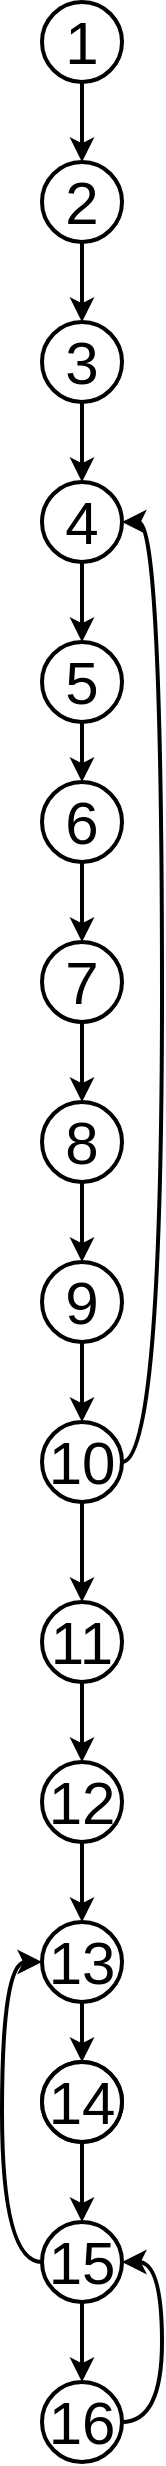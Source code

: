 <mxfile version="22.1.2" type="device" pages="4">
  <diagram id="jJCRvUKWsaD6BKymroSL" name="Граф Управления">
    <mxGraphModel dx="1620" dy="843" grid="1" gridSize="10" guides="1" tooltips="1" connect="1" arrows="1" fold="1" page="1" pageScale="1" pageWidth="827" pageHeight="1169" math="0" shadow="0">
      <root>
        <mxCell id="0" />
        <mxCell id="1" parent="0" />
        <mxCell id="iZ7ZAFhaXSjVmZmopjLs-2" style="edgeStyle=orthogonalEdgeStyle;rounded=0;orthogonalLoop=1;jettySize=auto;html=1;entryX=0.5;entryY=0;entryDx=0;entryDy=0;strokeWidth=2;" parent="1" source="JBiRryPyWIyydTIRb1U_-1" target="fTcy0PJBzurM7gAgndzU-1" edge="1">
          <mxGeometry relative="1" as="geometry">
            <mxPoint x="220" y="360" as="targetPoint" />
          </mxGeometry>
        </mxCell>
        <mxCell id="JBiRryPyWIyydTIRb1U_-1" value="1" style="ellipse;whiteSpace=wrap;html=1;aspect=fixed;fontSize=30;strokeWidth=2;" parent="1" vertex="1">
          <mxGeometry x="200" y="240" width="40" height="40" as="geometry" />
        </mxCell>
        <mxCell id="fTcy0PJBzurM7gAgndzU-14" style="edgeStyle=orthogonalEdgeStyle;rounded=0;orthogonalLoop=1;jettySize=auto;html=1;strokeWidth=2;" parent="1" source="fTcy0PJBzurM7gAgndzU-1" target="fTcy0PJBzurM7gAgndzU-2" edge="1">
          <mxGeometry relative="1" as="geometry" />
        </mxCell>
        <mxCell id="fTcy0PJBzurM7gAgndzU-1" value="2" style="ellipse;whiteSpace=wrap;html=1;aspect=fixed;fontSize=30;strokeWidth=2;" parent="1" vertex="1">
          <mxGeometry x="200" y="320" width="40" height="40" as="geometry" />
        </mxCell>
        <mxCell id="fTcy0PJBzurM7gAgndzU-15" style="edgeStyle=orthogonalEdgeStyle;rounded=0;orthogonalLoop=1;jettySize=auto;html=1;strokeWidth=2;" parent="1" source="fTcy0PJBzurM7gAgndzU-2" target="fTcy0PJBzurM7gAgndzU-3" edge="1">
          <mxGeometry relative="1" as="geometry" />
        </mxCell>
        <mxCell id="fTcy0PJBzurM7gAgndzU-2" value="3" style="ellipse;whiteSpace=wrap;html=1;aspect=fixed;fontSize=30;strokeWidth=2;" parent="1" vertex="1">
          <mxGeometry x="200" y="400" width="40" height="40" as="geometry" />
        </mxCell>
        <mxCell id="fTcy0PJBzurM7gAgndzU-17" style="edgeStyle=orthogonalEdgeStyle;rounded=0;orthogonalLoop=1;jettySize=auto;html=1;entryX=0.5;entryY=0;entryDx=0;entryDy=0;strokeWidth=2;" parent="1" source="fTcy0PJBzurM7gAgndzU-3" target="fTcy0PJBzurM7gAgndzU-4" edge="1">
          <mxGeometry relative="1" as="geometry" />
        </mxCell>
        <mxCell id="fTcy0PJBzurM7gAgndzU-3" value="4" style="ellipse;whiteSpace=wrap;html=1;aspect=fixed;fontSize=30;strokeWidth=2;" parent="1" vertex="1">
          <mxGeometry x="200" y="480" width="40" height="40" as="geometry" />
        </mxCell>
        <mxCell id="fTcy0PJBzurM7gAgndzU-18" style="edgeStyle=orthogonalEdgeStyle;rounded=0;orthogonalLoop=1;jettySize=auto;html=1;entryX=0.5;entryY=0;entryDx=0;entryDy=0;strokeWidth=2;" parent="1" source="fTcy0PJBzurM7gAgndzU-4" target="fTcy0PJBzurM7gAgndzU-5" edge="1">
          <mxGeometry relative="1" as="geometry" />
        </mxCell>
        <mxCell id="fTcy0PJBzurM7gAgndzU-4" value="5" style="ellipse;whiteSpace=wrap;html=1;aspect=fixed;fontSize=30;strokeWidth=2;" parent="1" vertex="1">
          <mxGeometry x="200" y="560" width="40" height="40" as="geometry" />
        </mxCell>
        <mxCell id="fTcy0PJBzurM7gAgndzU-5" value="6" style="ellipse;whiteSpace=wrap;html=1;aspect=fixed;fontSize=30;strokeWidth=2;" parent="1" vertex="1">
          <mxGeometry x="200" y="630" width="40" height="40" as="geometry" />
        </mxCell>
        <mxCell id="fTcy0PJBzurM7gAgndzU-23" style="edgeStyle=orthogonalEdgeStyle;curved=1;orthogonalLoop=1;jettySize=auto;html=1;entryX=0.5;entryY=0;entryDx=0;entryDy=0;strokeWidth=2;" parent="1" source="fTcy0PJBzurM7gAgndzU-6" target="fTcy0PJBzurM7gAgndzU-7" edge="1">
          <mxGeometry relative="1" as="geometry" />
        </mxCell>
        <mxCell id="fTcy0PJBzurM7gAgndzU-6" value="7" style="ellipse;whiteSpace=wrap;html=1;aspect=fixed;fontSize=30;strokeWidth=2;" parent="1" vertex="1">
          <mxGeometry x="200" y="710" width="40" height="40" as="geometry" />
        </mxCell>
        <mxCell id="fTcy0PJBzurM7gAgndzU-24" style="edgeStyle=orthogonalEdgeStyle;curved=1;orthogonalLoop=1;jettySize=auto;html=1;entryX=0.5;entryY=0;entryDx=0;entryDy=0;strokeWidth=2;" parent="1" source="fTcy0PJBzurM7gAgndzU-7" target="fTcy0PJBzurM7gAgndzU-9" edge="1">
          <mxGeometry relative="1" as="geometry" />
        </mxCell>
        <mxCell id="fTcy0PJBzurM7gAgndzU-30" style="edgeStyle=orthogonalEdgeStyle;curved=1;orthogonalLoop=1;jettySize=auto;html=1;strokeWidth=2;entryX=0.5;entryY=0;entryDx=0;entryDy=0;exitX=0.5;exitY=1;exitDx=0;exitDy=0;" parent="1" source="fTcy0PJBzurM7gAgndzU-5" target="fTcy0PJBzurM7gAgndzU-6" edge="1">
          <mxGeometry relative="1" as="geometry">
            <mxPoint x="160" y="1030" as="targetPoint" />
          </mxGeometry>
        </mxCell>
        <mxCell id="fTcy0PJBzurM7gAgndzU-7" value="8" style="ellipse;whiteSpace=wrap;html=1;aspect=fixed;fontSize=30;strokeWidth=2;" parent="1" vertex="1">
          <mxGeometry x="200" y="790" width="40" height="40" as="geometry" />
        </mxCell>
        <mxCell id="fTcy0PJBzurM7gAgndzU-29" style="edgeStyle=orthogonalEdgeStyle;curved=1;orthogonalLoop=1;jettySize=auto;html=1;strokeWidth=2;entryX=0.5;entryY=0;entryDx=0;entryDy=0;" parent="1" source="fTcy0PJBzurM7gAgndzU-8" target="fTcy0PJBzurM7gAgndzU-10" edge="1">
          <mxGeometry relative="1" as="geometry" />
        </mxCell>
        <mxCell id="fTcy0PJBzurM7gAgndzU-8" value="10" style="ellipse;whiteSpace=wrap;html=1;aspect=fixed;fontSize=30;strokeWidth=2;" parent="1" vertex="1">
          <mxGeometry x="200" y="950" width="40" height="40" as="geometry" />
        </mxCell>
        <mxCell id="fTcy0PJBzurM7gAgndzU-25" style="edgeStyle=orthogonalEdgeStyle;curved=1;orthogonalLoop=1;jettySize=auto;html=1;strokeWidth=2;" parent="1" source="fTcy0PJBzurM7gAgndzU-9" target="fTcy0PJBzurM7gAgndzU-8" edge="1">
          <mxGeometry relative="1" as="geometry" />
        </mxCell>
        <mxCell id="fTcy0PJBzurM7gAgndzU-9" value="9" style="ellipse;whiteSpace=wrap;html=1;aspect=fixed;fontSize=30;strokeWidth=2;" parent="1" vertex="1">
          <mxGeometry x="200" y="870" width="40" height="40" as="geometry" />
        </mxCell>
        <mxCell id="fTcy0PJBzurM7gAgndzU-31" style="edgeStyle=orthogonalEdgeStyle;curved=1;orthogonalLoop=1;jettySize=auto;html=1;entryX=0.5;entryY=0;entryDx=0;entryDy=0;strokeWidth=2;" parent="1" source="fTcy0PJBzurM7gAgndzU-10" target="fTcy0PJBzurM7gAgndzU-11" edge="1">
          <mxGeometry relative="1" as="geometry" />
        </mxCell>
        <mxCell id="fTcy0PJBzurM7gAgndzU-10" value="11" style="ellipse;whiteSpace=wrap;html=1;aspect=fixed;fontSize=30;strokeWidth=2;" parent="1" vertex="1">
          <mxGeometry x="200" y="1040" width="40" height="40" as="geometry" />
        </mxCell>
        <mxCell id="fTcy0PJBzurM7gAgndzU-32" style="edgeStyle=orthogonalEdgeStyle;curved=1;orthogonalLoop=1;jettySize=auto;html=1;entryX=0.5;entryY=0;entryDx=0;entryDy=0;strokeWidth=2;" parent="1" source="fTcy0PJBzurM7gAgndzU-11" target="fTcy0PJBzurM7gAgndzU-12" edge="1">
          <mxGeometry relative="1" as="geometry" />
        </mxCell>
        <mxCell id="fTcy0PJBzurM7gAgndzU-11" value="12" style="ellipse;whiteSpace=wrap;html=1;aspect=fixed;fontSize=30;strokeWidth=2;" parent="1" vertex="1">
          <mxGeometry x="200" y="1120" width="40" height="40" as="geometry" />
        </mxCell>
        <mxCell id="fTcy0PJBzurM7gAgndzU-33" style="edgeStyle=orthogonalEdgeStyle;curved=1;orthogonalLoop=1;jettySize=auto;html=1;strokeWidth=2;" parent="1" source="fTcy0PJBzurM7gAgndzU-12" target="fTcy0PJBzurM7gAgndzU-13" edge="1">
          <mxGeometry relative="1" as="geometry" />
        </mxCell>
        <mxCell id="fTcy0PJBzurM7gAgndzU-12" value="13" style="ellipse;whiteSpace=wrap;html=1;aspect=fixed;fontSize=30;strokeWidth=2;" parent="1" vertex="1">
          <mxGeometry x="200" y="1200" width="40" height="40" as="geometry" />
        </mxCell>
        <mxCell id="fTcy0PJBzurM7gAgndzU-13" value="14" style="ellipse;whiteSpace=wrap;html=1;aspect=fixed;fontSize=30;strokeWidth=2;" parent="1" vertex="1">
          <mxGeometry x="200" y="1270" width="40" height="40" as="geometry" />
        </mxCell>
        <mxCell id="5yRZitUerXhY0tay5egq-1" style="edgeStyle=orthogonalEdgeStyle;curved=1;orthogonalLoop=1;jettySize=auto;html=1;entryX=0.5;entryY=0;entryDx=0;entryDy=0;strokeWidth=2;" parent="1" source="5yRZitUerXhY0tay5egq-2" target="5yRZitUerXhY0tay5egq-4" edge="1">
          <mxGeometry relative="1" as="geometry" />
        </mxCell>
        <mxCell id="5yRZitUerXhY0tay5egq-2" value="14" style="ellipse;whiteSpace=wrap;html=1;aspect=fixed;fontSize=30;strokeWidth=2;" parent="1" vertex="1">
          <mxGeometry x="200" y="1270" width="40" height="40" as="geometry" />
        </mxCell>
        <mxCell id="5yRZitUerXhY0tay5egq-3" style="edgeStyle=orthogonalEdgeStyle;curved=1;orthogonalLoop=1;jettySize=auto;html=1;entryX=0.5;entryY=0;entryDx=0;entryDy=0;strokeWidth=2;" parent="1" source="5yRZitUerXhY0tay5egq-4" target="5yRZitUerXhY0tay5egq-6" edge="1">
          <mxGeometry relative="1" as="geometry" />
        </mxCell>
        <mxCell id="5yRZitUerXhY0tay5egq-4" value="15" style="ellipse;whiteSpace=wrap;html=1;aspect=fixed;fontSize=30;strokeWidth=2;" parent="1" vertex="1">
          <mxGeometry x="200" y="1350" width="40" height="40" as="geometry" />
        </mxCell>
        <mxCell id="5yRZitUerXhY0tay5egq-6" value="16" style="ellipse;whiteSpace=wrap;html=1;aspect=fixed;fontSize=30;strokeWidth=2;" parent="1" vertex="1">
          <mxGeometry x="200" y="1430" width="40" height="40" as="geometry" />
        </mxCell>
        <mxCell id="5yRZitUerXhY0tay5egq-9" style="edgeStyle=orthogonalEdgeStyle;curved=1;orthogonalLoop=1;jettySize=auto;html=1;strokeWidth=2;exitX=1;exitY=0.5;exitDx=0;exitDy=0;entryX=1;entryY=0.5;entryDx=0;entryDy=0;" parent="1" source="fTcy0PJBzurM7gAgndzU-8" target="fTcy0PJBzurM7gAgndzU-3" edge="1">
          <mxGeometry relative="1" as="geometry">
            <mxPoint x="230" y="840" as="sourcePoint" />
            <mxPoint x="270" y="670" as="targetPoint" />
          </mxGeometry>
        </mxCell>
        <mxCell id="5yRZitUerXhY0tay5egq-10" style="edgeStyle=orthogonalEdgeStyle;curved=1;orthogonalLoop=1;jettySize=auto;html=1;strokeWidth=2;exitX=1;exitY=0.5;exitDx=0;exitDy=0;entryX=1;entryY=0.5;entryDx=0;entryDy=0;" parent="1" source="5yRZitUerXhY0tay5egq-6" target="5yRZitUerXhY0tay5egq-4" edge="1">
          <mxGeometry relative="1" as="geometry">
            <mxPoint x="640" y="1000" as="sourcePoint" />
            <mxPoint x="340" y="1050" as="targetPoint" />
          </mxGeometry>
        </mxCell>
        <mxCell id="5yRZitUerXhY0tay5egq-11" style="edgeStyle=orthogonalEdgeStyle;curved=1;orthogonalLoop=1;jettySize=auto;html=1;strokeWidth=2;exitX=0;exitY=0.5;exitDx=0;exitDy=0;entryX=0;entryY=0.5;entryDx=0;entryDy=0;" parent="1" source="5yRZitUerXhY0tay5egq-4" target="fTcy0PJBzurM7gAgndzU-12" edge="1">
          <mxGeometry relative="1" as="geometry">
            <mxPoint x="250" y="1460" as="sourcePoint" />
            <mxPoint x="250" y="1380" as="targetPoint" />
          </mxGeometry>
        </mxCell>
      </root>
    </mxGraphModel>
  </diagram>
  <diagram id="E0hWZFfobcigJ-T4AfbO" name="Информационный Граф">
    <mxGraphModel dx="2447" dy="843" grid="1" gridSize="10" guides="1" tooltips="1" connect="1" arrows="1" fold="1" page="1" pageScale="1" pageWidth="827" pageHeight="1169" math="0" shadow="0">
      <root>
        <mxCell id="0" />
        <mxCell id="1" parent="0" />
        <mxCell id="SwQqiKXNZFMCS4D7LNsp-2" value="1" style="ellipse;whiteSpace=wrap;html=1;aspect=fixed;fontSize=30;strokeWidth=2;" parent="1" vertex="1">
          <mxGeometry x="200" y="240" width="40" height="40" as="geometry" />
        </mxCell>
        <mxCell id="SwQqiKXNZFMCS4D7LNsp-6" value="2" style="ellipse;whiteSpace=wrap;html=1;aspect=fixed;fontSize=30;strokeWidth=2;direction=south;" parent="1" vertex="1">
          <mxGeometry x="200" y="330" width="40" height="40" as="geometry" />
        </mxCell>
        <mxCell id="SwQqiKXNZFMCS4D7LNsp-8" value="3" style="ellipse;whiteSpace=wrap;html=1;aspect=fixed;fontSize=30;strokeWidth=2;" parent="1" vertex="1">
          <mxGeometry x="200" y="400" width="40" height="40" as="geometry" />
        </mxCell>
        <mxCell id="SwQqiKXNZFMCS4D7LNsp-11" value="4" style="ellipse;whiteSpace=wrap;html=1;aspect=fixed;fontSize=30;strokeWidth=2;" parent="1" vertex="1">
          <mxGeometry x="200" y="480" width="40" height="40" as="geometry" />
        </mxCell>
        <mxCell id="SwQqiKXNZFMCS4D7LNsp-14" value="5" style="ellipse;whiteSpace=wrap;html=1;aspect=fixed;fontSize=30;strokeWidth=2;" parent="1" vertex="1">
          <mxGeometry x="200" y="560" width="40" height="40" as="geometry" />
        </mxCell>
        <mxCell id="SwQqiKXNZFMCS4D7LNsp-16" value="6" style="ellipse;whiteSpace=wrap;html=1;aspect=fixed;fontSize=30;strokeWidth=2;" parent="1" vertex="1">
          <mxGeometry x="200" y="630" width="40" height="40" as="geometry" />
        </mxCell>
        <mxCell id="SwQqiKXNZFMCS4D7LNsp-18" value="7" style="ellipse;whiteSpace=wrap;html=1;aspect=fixed;fontSize=30;strokeWidth=2;" parent="1" vertex="1">
          <mxGeometry x="200" y="710" width="40" height="40" as="geometry" />
        </mxCell>
        <mxCell id="SwQqiKXNZFMCS4D7LNsp-21" value="8" style="ellipse;whiteSpace=wrap;html=1;aspect=fixed;fontSize=30;strokeWidth=2;" parent="1" vertex="1">
          <mxGeometry x="200" y="790" width="40" height="40" as="geometry" />
        </mxCell>
        <mxCell id="SwQqiKXNZFMCS4D7LNsp-23" value="10" style="ellipse;whiteSpace=wrap;html=1;aspect=fixed;fontSize=30;strokeWidth=2;" parent="1" vertex="1">
          <mxGeometry x="200" y="950" width="40" height="40" as="geometry" />
        </mxCell>
        <mxCell id="SwQqiKXNZFMCS4D7LNsp-26" value="9" style="ellipse;whiteSpace=wrap;html=1;aspect=fixed;fontSize=30;strokeWidth=2;" parent="1" vertex="1">
          <mxGeometry x="200" y="870" width="40" height="40" as="geometry" />
        </mxCell>
        <mxCell id="SwQqiKXNZFMCS4D7LNsp-28" value="11" style="ellipse;whiteSpace=wrap;html=1;aspect=fixed;fontSize=30;strokeWidth=2;" parent="1" vertex="1">
          <mxGeometry x="200" y="1040" width="40" height="40" as="geometry" />
        </mxCell>
        <mxCell id="SwQqiKXNZFMCS4D7LNsp-30" value="12" style="ellipse;whiteSpace=wrap;html=1;aspect=fixed;fontSize=30;strokeWidth=2;" parent="1" vertex="1">
          <mxGeometry x="200" y="1120" width="40" height="40" as="geometry" />
        </mxCell>
        <mxCell id="SwQqiKXNZFMCS4D7LNsp-32" value="13" style="ellipse;whiteSpace=wrap;html=1;aspect=fixed;fontSize=30;strokeWidth=2;" parent="1" vertex="1">
          <mxGeometry x="200" y="1200" width="40" height="40" as="geometry" />
        </mxCell>
        <mxCell id="SwQqiKXNZFMCS4D7LNsp-34" value="14" style="ellipse;whiteSpace=wrap;html=1;aspect=fixed;fontSize=30;strokeWidth=2;" parent="1" vertex="1">
          <mxGeometry x="200" y="1280" width="40" height="40" as="geometry" />
        </mxCell>
        <mxCell id="SwQqiKXNZFMCS4D7LNsp-35" value="-1" style="ellipse;whiteSpace=wrap;html=1;aspect=fixed;fontSize=30;strokeWidth=2;" parent="1" vertex="1">
          <mxGeometry x="-150" y="480" width="40" height="40" as="geometry" />
        </mxCell>
        <mxCell id="SwQqiKXNZFMCS4D7LNsp-39" value="&lt;font style=&quot;font-size: 20px;&quot;&gt;text&lt;/font&gt;" style="text;html=1;align=center;verticalAlign=middle;resizable=0;points=[];autosize=1;strokeColor=none;fillColor=none;" parent="1" vertex="1">
          <mxGeometry x="-220" y="480" width="60" height="40" as="geometry" />
        </mxCell>
        <mxCell id="NP6zzrJI6JLzFbVQbbh_-1" value="15" style="ellipse;whiteSpace=wrap;html=1;aspect=fixed;fontSize=30;strokeWidth=2;" parent="1" vertex="1">
          <mxGeometry x="200" y="1350" width="40" height="40" as="geometry" />
        </mxCell>
        <mxCell id="NP6zzrJI6JLzFbVQbbh_-2" value="16" style="ellipse;whiteSpace=wrap;html=1;aspect=fixed;fontSize=30;strokeWidth=2;" parent="1" vertex="1">
          <mxGeometry x="200" y="1430" width="40" height="40" as="geometry" />
        </mxCell>
        <mxCell id="58nZrs8DYmO7lkzEEfGv-1" style="edgeStyle=orthogonalEdgeStyle;curved=1;orthogonalLoop=1;jettySize=auto;html=1;entryX=0;entryY=0.5;entryDx=0;entryDy=0;strokeWidth=2;fontSize=20;exitX=1;exitY=0.5;exitDx=0;exitDy=0;" parent="1" source="SwQqiKXNZFMCS4D7LNsp-35" target="SwQqiKXNZFMCS4D7LNsp-11" edge="1">
          <mxGeometry relative="1" as="geometry">
            <mxPoint x="50" y="570" as="sourcePoint" />
            <mxPoint x="550" y="470" as="targetPoint" />
          </mxGeometry>
        </mxCell>
        <mxCell id="58nZrs8DYmO7lkzEEfGv-2" style="edgeStyle=orthogonalEdgeStyle;curved=1;orthogonalLoop=1;jettySize=auto;html=1;entryX=0;entryY=0.5;entryDx=0;entryDy=0;strokeWidth=2;fontSize=20;" parent="1" target="SwQqiKXNZFMCS4D7LNsp-14" edge="1">
          <mxGeometry relative="1" as="geometry">
            <mxPoint x="200" y="260" as="sourcePoint" />
            <mxPoint x="210" y="510" as="targetPoint" />
            <Array as="points">
              <mxPoint x="130" y="260" />
              <mxPoint x="130" y="580" />
            </Array>
          </mxGeometry>
        </mxCell>
        <mxCell id="58nZrs8DYmO7lkzEEfGv-3" style="edgeStyle=orthogonalEdgeStyle;curved=1;orthogonalLoop=1;jettySize=auto;html=1;entryX=0;entryY=0.5;entryDx=0;entryDy=0;strokeWidth=2;fontSize=20;exitX=0;exitY=0.5;exitDx=0;exitDy=0;" parent="1" source="SwQqiKXNZFMCS4D7LNsp-2" target="SwQqiKXNZFMCS4D7LNsp-18" edge="1">
          <mxGeometry relative="1" as="geometry">
            <mxPoint x="-90" y="520" as="sourcePoint" />
            <mxPoint x="220" y="520" as="targetPoint" />
            <Array as="points">
              <mxPoint x="100" y="260" />
              <mxPoint x="100" y="730" />
            </Array>
          </mxGeometry>
        </mxCell>
        <mxCell id="58nZrs8DYmO7lkzEEfGv-4" style="edgeStyle=orthogonalEdgeStyle;curved=1;orthogonalLoop=1;jettySize=auto;html=1;entryX=0;entryY=0.5;entryDx=0;entryDy=0;strokeWidth=2;fontSize=20;exitX=0.5;exitY=1;exitDx=0;exitDy=0;" parent="1" source="SwQqiKXNZFMCS4D7LNsp-6" target="SwQqiKXNZFMCS4D7LNsp-26" edge="1">
          <mxGeometry relative="1" as="geometry">
            <mxPoint x="250" y="270" as="sourcePoint" />
            <mxPoint x="250" y="590" as="targetPoint" />
            <Array as="points">
              <mxPoint x="160" y="350" />
              <mxPoint x="160" y="890" />
            </Array>
          </mxGeometry>
        </mxCell>
        <mxCell id="58nZrs8DYmO7lkzEEfGv-7" style="edgeStyle=orthogonalEdgeStyle;curved=1;orthogonalLoop=1;jettySize=auto;html=1;strokeWidth=2;fontSize=20;exitX=1;exitY=0.5;exitDx=0;exitDy=0;entryX=1;entryY=0.5;entryDx=0;entryDy=0;" parent="1" source="SwQqiKXNZFMCS4D7LNsp-8" target="SwQqiKXNZFMCS4D7LNsp-16" edge="1">
          <mxGeometry relative="1" as="geometry">
            <mxPoint x="250" y="270" as="sourcePoint" />
            <mxPoint x="270" y="650" as="targetPoint" />
            <Array as="points">
              <mxPoint x="310" y="420" />
              <mxPoint x="310" y="650" />
            </Array>
          </mxGeometry>
        </mxCell>
        <mxCell id="58nZrs8DYmO7lkzEEfGv-13" style="edgeStyle=orthogonalEdgeStyle;curved=1;orthogonalLoop=1;jettySize=auto;html=1;strokeWidth=2;fontSize=20;exitX=1;exitY=0.5;exitDx=0;exitDy=0;entryX=1;entryY=0.5;entryDx=0;entryDy=0;" parent="1" source="SwQqiKXNZFMCS4D7LNsp-11" target="SwQqiKXNZFMCS4D7LNsp-14" edge="1">
          <mxGeometry relative="1" as="geometry">
            <mxPoint x="250" y="430" as="sourcePoint" />
            <mxPoint x="250" y="660" as="targetPoint" />
          </mxGeometry>
        </mxCell>
        <mxCell id="58nZrs8DYmO7lkzEEfGv-14" style="edgeStyle=orthogonalEdgeStyle;curved=1;orthogonalLoop=1;jettySize=auto;html=1;strokeWidth=2;fontSize=20;exitX=1;exitY=0.5;exitDx=0;exitDy=0;entryX=1;entryY=0.5;entryDx=0;entryDy=0;" parent="1" source="SwQqiKXNZFMCS4D7LNsp-11" target="SwQqiKXNZFMCS4D7LNsp-16" edge="1">
          <mxGeometry relative="1" as="geometry">
            <mxPoint x="250" y="510" as="sourcePoint" />
            <mxPoint x="250" y="590" as="targetPoint" />
            <Array as="points">
              <mxPoint x="280" y="500" />
              <mxPoint x="280" y="650" />
            </Array>
          </mxGeometry>
        </mxCell>
        <mxCell id="58nZrs8DYmO7lkzEEfGv-15" style="edgeStyle=orthogonalEdgeStyle;curved=1;orthogonalLoop=1;jettySize=auto;html=1;strokeWidth=2;fontSize=20;exitX=1;exitY=0.5;exitDx=0;exitDy=0;entryX=1;entryY=0.5;entryDx=0;entryDy=0;" parent="1" source="SwQqiKXNZFMCS4D7LNsp-11" target="SwQqiKXNZFMCS4D7LNsp-18" edge="1">
          <mxGeometry relative="1" as="geometry">
            <mxPoint x="250" y="510" as="sourcePoint" />
            <mxPoint x="250" y="660" as="targetPoint" />
            <Array as="points">
              <mxPoint x="290" y="500" />
              <mxPoint x="290" y="730" />
            </Array>
          </mxGeometry>
        </mxCell>
        <mxCell id="58nZrs8DYmO7lkzEEfGv-16" style="edgeStyle=orthogonalEdgeStyle;curved=1;orthogonalLoop=1;jettySize=auto;html=1;strokeWidth=2;fontSize=20;entryX=0;entryY=0.5;entryDx=0;entryDy=0;" parent="1" target="SwQqiKXNZFMCS4D7LNsp-30" edge="1">
          <mxGeometry relative="1" as="geometry">
            <mxPoint x="200" y="890" as="sourcePoint" />
            <mxPoint x="120" y="920" as="targetPoint" />
            <Array as="points">
              <mxPoint x="150" y="890" />
              <mxPoint x="150" y="1140" />
            </Array>
          </mxGeometry>
        </mxCell>
        <mxCell id="58nZrs8DYmO7lkzEEfGv-17" style="edgeStyle=orthogonalEdgeStyle;curved=1;orthogonalLoop=1;jettySize=auto;html=1;strokeWidth=2;fontSize=20;entryX=0;entryY=0.5;entryDx=0;entryDy=0;exitX=0;exitY=0.5;exitDx=0;exitDy=0;" parent="1" source="SwQqiKXNZFMCS4D7LNsp-30" target="SwQqiKXNZFMCS4D7LNsp-32" edge="1">
          <mxGeometry relative="1" as="geometry">
            <mxPoint x="110" y="1140" as="sourcePoint" />
            <mxPoint x="210" y="1150" as="targetPoint" />
          </mxGeometry>
        </mxCell>
        <mxCell id="58nZrs8DYmO7lkzEEfGv-20" style="edgeStyle=orthogonalEdgeStyle;curved=1;orthogonalLoop=1;jettySize=auto;html=1;strokeWidth=2;fontSize=20;exitX=0;exitY=0.5;exitDx=0;exitDy=0;entryX=0;entryY=0.5;entryDx=0;entryDy=0;" parent="1" source="SwQqiKXNZFMCS4D7LNsp-16" target="SwQqiKXNZFMCS4D7LNsp-21" edge="1">
          <mxGeometry relative="1" as="geometry">
            <mxPoint x="410" y="620" as="sourcePoint" />
            <mxPoint x="410" y="850" as="targetPoint" />
            <Array as="points">
              <mxPoint x="140" y="650" />
              <mxPoint x="140" y="810" />
            </Array>
          </mxGeometry>
        </mxCell>
        <mxCell id="58nZrs8DYmO7lkzEEfGv-21" style="edgeStyle=orthogonalEdgeStyle;curved=1;orthogonalLoop=1;jettySize=auto;html=1;strokeWidth=2;fontSize=20;exitX=1;exitY=0.5;exitDx=0;exitDy=0;entryX=1;entryY=0.5;entryDx=0;entryDy=0;" parent="1" source="SwQqiKXNZFMCS4D7LNsp-21" target="SwQqiKXNZFMCS4D7LNsp-26" edge="1">
          <mxGeometry relative="1" as="geometry">
            <mxPoint x="210" y="660" as="sourcePoint" />
            <mxPoint x="210" y="820" as="targetPoint" />
            <Array as="points">
              <mxPoint x="270" y="810" />
              <mxPoint x="270" y="890" />
            </Array>
          </mxGeometry>
        </mxCell>
        <mxCell id="58nZrs8DYmO7lkzEEfGv-22" style="edgeStyle=orthogonalEdgeStyle;curved=1;orthogonalLoop=1;jettySize=auto;html=1;strokeWidth=2;fontSize=20;exitX=1;exitY=0.5;exitDx=0;exitDy=0;entryX=1;entryY=0.5;entryDx=0;entryDy=0;" parent="1" source="SwQqiKXNZFMCS4D7LNsp-21" target="SwQqiKXNZFMCS4D7LNsp-23" edge="1">
          <mxGeometry relative="1" as="geometry">
            <mxPoint x="250" y="820" as="sourcePoint" />
            <mxPoint x="250" y="900" as="targetPoint" />
            <Array as="points">
              <mxPoint x="290" y="810" />
              <mxPoint x="290" y="970" />
            </Array>
          </mxGeometry>
        </mxCell>
        <mxCell id="58nZrs8DYmO7lkzEEfGv-23" style="edgeStyle=orthogonalEdgeStyle;curved=1;orthogonalLoop=1;jettySize=auto;html=1;strokeWidth=2;fontSize=20;exitX=0;exitY=0.5;exitDx=0;exitDy=0;entryX=0;entryY=0.5;entryDx=0;entryDy=0;" parent="1" source="SwQqiKXNZFMCS4D7LNsp-16" target="SwQqiKXNZFMCS4D7LNsp-28" edge="1">
          <mxGeometry relative="1" as="geometry">
            <mxPoint x="210" y="660" as="sourcePoint" />
            <mxPoint x="210" y="820" as="targetPoint" />
            <Array as="points">
              <mxPoint x="150" y="650" />
              <mxPoint x="150" y="1060" />
            </Array>
          </mxGeometry>
        </mxCell>
        <mxCell id="58nZrs8DYmO7lkzEEfGv-24" style="edgeStyle=orthogonalEdgeStyle;curved=1;orthogonalLoop=1;jettySize=auto;html=1;strokeWidth=2;fontSize=20;entryX=1;entryY=0.5;entryDx=0;entryDy=0;" parent="1" target="SwQqiKXNZFMCS4D7LNsp-30" edge="1">
          <mxGeometry relative="1" as="geometry">
            <mxPoint x="240" y="650" as="sourcePoint" />
            <mxPoint x="220" y="830" as="targetPoint" />
            <Array as="points">
              <mxPoint x="310" y="650" />
              <mxPoint x="310" y="1140" />
            </Array>
          </mxGeometry>
        </mxCell>
        <mxCell id="58nZrs8DYmO7lkzEEfGv-25" style="edgeStyle=orthogonalEdgeStyle;curved=1;orthogonalLoop=1;jettySize=auto;html=1;strokeWidth=2;fontSize=20;entryX=1;entryY=0.5;entryDx=0;entryDy=0;exitX=1;exitY=0.5;exitDx=0;exitDy=0;" parent="1" source="SwQqiKXNZFMCS4D7LNsp-32" target="SwQqiKXNZFMCS4D7LNsp-34" edge="1">
          <mxGeometry relative="1" as="geometry">
            <mxPoint x="210" y="1150" as="sourcePoint" />
            <mxPoint x="210" y="1230" as="targetPoint" />
          </mxGeometry>
        </mxCell>
        <mxCell id="58nZrs8DYmO7lkzEEfGv-26" style="edgeStyle=orthogonalEdgeStyle;curved=1;orthogonalLoop=1;jettySize=auto;html=1;strokeWidth=2;fontSize=20;entryX=0;entryY=0.5;entryDx=0;entryDy=0;exitX=0;exitY=0.5;exitDx=0;exitDy=0;" parent="1" source="SwQqiKXNZFMCS4D7LNsp-34" target="NP6zzrJI6JLzFbVQbbh_-1" edge="1">
          <mxGeometry relative="1" as="geometry">
            <mxPoint x="220" y="1160" as="sourcePoint" />
            <mxPoint x="220" y="1240" as="targetPoint" />
          </mxGeometry>
        </mxCell>
        <mxCell id="58nZrs8DYmO7lkzEEfGv-27" style="edgeStyle=orthogonalEdgeStyle;curved=1;orthogonalLoop=1;jettySize=auto;html=1;strokeWidth=2;fontSize=20;entryX=1;entryY=0.5;entryDx=0;entryDy=0;exitX=1;exitY=0.5;exitDx=0;exitDy=0;" parent="1" source="NP6zzrJI6JLzFbVQbbh_-1" target="NP6zzrJI6JLzFbVQbbh_-2" edge="1">
          <mxGeometry relative="1" as="geometry">
            <mxPoint x="250" y="1230" as="sourcePoint" />
            <mxPoint x="250" y="1310" as="targetPoint" />
          </mxGeometry>
        </mxCell>
        <mxCell id="QIeNIfGL-iMVAh9Ubf5b-1" style="edgeStyle=orthogonalEdgeStyle;curved=1;orthogonalLoop=1;jettySize=auto;html=1;strokeWidth=2;fontSize=20;exitX=0;exitY=0;exitDx=0;exitDy=0;entryX=1;entryY=0;entryDx=0;entryDy=0;" edge="1" parent="1" source="SwQqiKXNZFMCS4D7LNsp-21" target="SwQqiKXNZFMCS4D7LNsp-21">
          <mxGeometry relative="1" as="geometry">
            <mxPoint x="250" y="820" as="sourcePoint" />
            <mxPoint x="250" y="980" as="targetPoint" />
            <Array as="points">
              <mxPoint x="206" y="780" />
              <mxPoint x="234" y="780" />
            </Array>
          </mxGeometry>
        </mxCell>
      </root>
    </mxGraphModel>
  </diagram>
  <diagram id="ajdhXnW0VTTlZW3K_5kR" name="Операционная история">
    <mxGraphModel dx="1620" dy="843" grid="1" gridSize="10" guides="1" tooltips="1" connect="1" arrows="1" fold="1" page="1" pageScale="1" pageWidth="827" pageHeight="1169" math="0" shadow="0">
      <root>
        <mxCell id="0" />
        <mxCell id="1" parent="0" />
        <mxCell id="6sOqFcH8PgFYhOZrQeD_-1" style="edgeStyle=orthogonalEdgeStyle;rounded=0;orthogonalLoop=1;jettySize=auto;html=1;entryX=0;entryY=0.5;entryDx=0;entryDy=0;strokeWidth=2;" edge="1" parent="1" source="6sOqFcH8PgFYhOZrQeD_-2" target="6sOqFcH8PgFYhOZrQeD_-4">
          <mxGeometry relative="1" as="geometry">
            <mxPoint x="300" y="250" as="targetPoint" />
          </mxGeometry>
        </mxCell>
        <mxCell id="6sOqFcH8PgFYhOZrQeD_-2" value="1" style="ellipse;whiteSpace=wrap;html=1;aspect=fixed;fontSize=30;strokeWidth=2;" vertex="1" parent="1">
          <mxGeometry x="70" y="150" width="40" height="40" as="geometry" />
        </mxCell>
        <mxCell id="6sOqFcH8PgFYhOZrQeD_-3" style="edgeStyle=orthogonalEdgeStyle;rounded=0;orthogonalLoop=1;jettySize=auto;html=1;strokeWidth=2;entryX=0;entryY=0.5;entryDx=0;entryDy=0;" edge="1" parent="1" source="6sOqFcH8PgFYhOZrQeD_-4" target="6sOqFcH8PgFYhOZrQeD_-6">
          <mxGeometry relative="1" as="geometry" />
        </mxCell>
        <mxCell id="6sOqFcH8PgFYhOZrQeD_-4" value="2" style="ellipse;whiteSpace=wrap;html=1;aspect=fixed;fontSize=30;strokeWidth=2;" vertex="1" parent="1">
          <mxGeometry x="140" y="150" width="40" height="40" as="geometry" />
        </mxCell>
        <mxCell id="6sOqFcH8PgFYhOZrQeD_-5" style="edgeStyle=orthogonalEdgeStyle;rounded=0;orthogonalLoop=1;jettySize=auto;html=1;strokeWidth=2;entryX=0;entryY=0.5;entryDx=0;entryDy=0;" edge="1" parent="1" source="6sOqFcH8PgFYhOZrQeD_-6" target="6sOqFcH8PgFYhOZrQeD_-8">
          <mxGeometry relative="1" as="geometry" />
        </mxCell>
        <mxCell id="6sOqFcH8PgFYhOZrQeD_-6" value="3" style="ellipse;whiteSpace=wrap;html=1;aspect=fixed;fontSize=30;strokeWidth=2;" vertex="1" parent="1">
          <mxGeometry x="220" y="150" width="40" height="40" as="geometry" />
        </mxCell>
        <mxCell id="6sOqFcH8PgFYhOZrQeD_-7" style="edgeStyle=orthogonalEdgeStyle;rounded=0;orthogonalLoop=1;jettySize=auto;html=1;entryX=0.5;entryY=0;entryDx=0;entryDy=0;strokeWidth=2;" edge="1" parent="1" source="6sOqFcH8PgFYhOZrQeD_-8" target="6sOqFcH8PgFYhOZrQeD_-10">
          <mxGeometry relative="1" as="geometry" />
        </mxCell>
        <mxCell id="6sOqFcH8PgFYhOZrQeD_-8" value="4" style="ellipse;whiteSpace=wrap;html=1;aspect=fixed;fontSize=30;strokeWidth=2;" vertex="1" parent="1">
          <mxGeometry x="290" y="150" width="40" height="40" as="geometry" />
        </mxCell>
        <mxCell id="6sOqFcH8PgFYhOZrQeD_-9" style="edgeStyle=orthogonalEdgeStyle;rounded=0;orthogonalLoop=1;jettySize=auto;html=1;entryX=0.5;entryY=0;entryDx=0;entryDy=0;strokeWidth=2;" edge="1" parent="1" source="6sOqFcH8PgFYhOZrQeD_-10" target="6sOqFcH8PgFYhOZrQeD_-11">
          <mxGeometry relative="1" as="geometry" />
        </mxCell>
        <mxCell id="6sOqFcH8PgFYhOZrQeD_-10" value="5" style="ellipse;whiteSpace=wrap;html=1;aspect=fixed;fontSize=30;strokeWidth=2;" vertex="1" parent="1">
          <mxGeometry x="290" y="220" width="40" height="40" as="geometry" />
        </mxCell>
        <mxCell id="6sOqFcH8PgFYhOZrQeD_-11" value="6" style="ellipse;whiteSpace=wrap;html=1;aspect=fixed;fontSize=30;strokeWidth=2;" vertex="1" parent="1">
          <mxGeometry x="290" y="290" width="40" height="40" as="geometry" />
        </mxCell>
        <mxCell id="6sOqFcH8PgFYhOZrQeD_-12" style="edgeStyle=orthogonalEdgeStyle;curved=1;orthogonalLoop=1;jettySize=auto;html=1;entryX=0.5;entryY=0;entryDx=0;entryDy=0;strokeWidth=2;" edge="1" parent="1" source="6sOqFcH8PgFYhOZrQeD_-13" target="6sOqFcH8PgFYhOZrQeD_-16">
          <mxGeometry relative="1" as="geometry" />
        </mxCell>
        <mxCell id="6sOqFcH8PgFYhOZrQeD_-13" value="7" style="ellipse;whiteSpace=wrap;html=1;aspect=fixed;fontSize=30;strokeWidth=2;" vertex="1" parent="1">
          <mxGeometry x="290" y="360" width="40" height="40" as="geometry" />
        </mxCell>
        <mxCell id="6sOqFcH8PgFYhOZrQeD_-14" style="edgeStyle=orthogonalEdgeStyle;curved=1;orthogonalLoop=1;jettySize=auto;html=1;entryX=0.5;entryY=0;entryDx=0;entryDy=0;strokeWidth=2;" edge="1" parent="1" source="6sOqFcH8PgFYhOZrQeD_-16" target="6sOqFcH8PgFYhOZrQeD_-20">
          <mxGeometry relative="1" as="geometry" />
        </mxCell>
        <mxCell id="6sOqFcH8PgFYhOZrQeD_-15" style="edgeStyle=orthogonalEdgeStyle;curved=1;orthogonalLoop=1;jettySize=auto;html=1;strokeWidth=2;entryX=0.5;entryY=0;entryDx=0;entryDy=0;exitX=0.5;exitY=1;exitDx=0;exitDy=0;" edge="1" parent="1" source="6sOqFcH8PgFYhOZrQeD_-11" target="6sOqFcH8PgFYhOZrQeD_-13">
          <mxGeometry relative="1" as="geometry">
            <mxPoint x="240" y="920" as="targetPoint" />
          </mxGeometry>
        </mxCell>
        <mxCell id="6sOqFcH8PgFYhOZrQeD_-16" value="8" style="ellipse;whiteSpace=wrap;html=1;aspect=fixed;fontSize=30;strokeWidth=2;" vertex="1" parent="1">
          <mxGeometry x="290" y="430" width="40" height="40" as="geometry" />
        </mxCell>
        <mxCell id="6sOqFcH8PgFYhOZrQeD_-18" value="10" style="ellipse;whiteSpace=wrap;html=1;aspect=fixed;fontSize=30;strokeWidth=2;" vertex="1" parent="1">
          <mxGeometry x="290" y="585" width="40" height="40" as="geometry" />
        </mxCell>
        <mxCell id="6sOqFcH8PgFYhOZrQeD_-19" style="edgeStyle=orthogonalEdgeStyle;curved=1;orthogonalLoop=1;jettySize=auto;html=1;strokeWidth=2;" edge="1" parent="1" source="6sOqFcH8PgFYhOZrQeD_-20" target="6sOqFcH8PgFYhOZrQeD_-18">
          <mxGeometry relative="1" as="geometry" />
        </mxCell>
        <mxCell id="6sOqFcH8PgFYhOZrQeD_-20" value="9" style="ellipse;whiteSpace=wrap;html=1;aspect=fixed;fontSize=30;strokeWidth=2;" vertex="1" parent="1">
          <mxGeometry x="290" y="510" width="40" height="40" as="geometry" />
        </mxCell>
        <mxCell id="6sOqFcH8PgFYhOZrQeD_-21" style="edgeStyle=orthogonalEdgeStyle;curved=1;orthogonalLoop=1;jettySize=auto;html=1;entryX=0;entryY=0.5;entryDx=0;entryDy=0;strokeWidth=2;exitX=1;exitY=0.5;exitDx=0;exitDy=0;" edge="1" parent="1" source="6sOqFcH8PgFYhOZrQeD_-22" target="6sOqFcH8PgFYhOZrQeD_-24">
          <mxGeometry relative="1" as="geometry" />
        </mxCell>
        <mxCell id="6sOqFcH8PgFYhOZrQeD_-22" value="11" style="ellipse;whiteSpace=wrap;html=1;aspect=fixed;fontSize=30;strokeWidth=2;" vertex="1" parent="1">
          <mxGeometry x="620" y="150" width="40" height="40" as="geometry" />
        </mxCell>
        <mxCell id="6sOqFcH8PgFYhOZrQeD_-24" value="12" style="ellipse;whiteSpace=wrap;html=1;aspect=fixed;fontSize=30;strokeWidth=2;" vertex="1" parent="1">
          <mxGeometry x="690" y="150" width="40" height="40" as="geometry" />
        </mxCell>
        <mxCell id="6sOqFcH8PgFYhOZrQeD_-25" style="edgeStyle=orthogonalEdgeStyle;curved=1;orthogonalLoop=1;jettySize=auto;html=1;strokeWidth=2;exitX=0.5;exitY=1;exitDx=0;exitDy=0;" edge="1" parent="1" source="6sOqFcH8PgFYhOZrQeD_-26" target="6sOqFcH8PgFYhOZrQeD_-27">
          <mxGeometry relative="1" as="geometry" />
        </mxCell>
        <mxCell id="6sOqFcH8PgFYhOZrQeD_-26" value="13" style="ellipse;whiteSpace=wrap;html=1;aspect=fixed;fontSize=30;strokeWidth=2;" vertex="1" parent="1">
          <mxGeometry x="130" y="730" width="40" height="40" as="geometry" />
        </mxCell>
        <mxCell id="6sOqFcH8PgFYhOZrQeD_-27" value="14" style="ellipse;whiteSpace=wrap;html=1;aspect=fixed;fontSize=30;strokeWidth=2;" vertex="1" parent="1">
          <mxGeometry x="130" y="800" width="40" height="40" as="geometry" />
        </mxCell>
        <mxCell id="6sOqFcH8PgFYhOZrQeD_-31" value="15" style="ellipse;whiteSpace=wrap;html=1;aspect=fixed;fontSize=30;strokeWidth=2;" vertex="1" parent="1">
          <mxGeometry x="130" y="870" width="40" height="40" as="geometry" />
        </mxCell>
        <mxCell id="6sOqFcH8PgFYhOZrQeD_-32" value="16" style="ellipse;whiteSpace=wrap;html=1;aspect=fixed;fontSize=30;strokeWidth=2;" vertex="1" parent="1">
          <mxGeometry x="130" y="940" width="40" height="40" as="geometry" />
        </mxCell>
        <mxCell id="sSgac-Kgq7_tuJ3pJvrU-1" style="edgeStyle=orthogonalEdgeStyle;rounded=0;orthogonalLoop=1;jettySize=auto;html=1;entryX=0.5;entryY=0;entryDx=0;entryDy=0;strokeWidth=2;" edge="1" parent="1" source="sSgac-Kgq7_tuJ3pJvrU-2" target="sSgac-Kgq7_tuJ3pJvrU-4">
          <mxGeometry relative="1" as="geometry" />
        </mxCell>
        <mxCell id="sSgac-Kgq7_tuJ3pJvrU-2" value="4" style="ellipse;whiteSpace=wrap;html=1;aspect=fixed;fontSize=30;strokeWidth=2;" vertex="1" parent="1">
          <mxGeometry x="420" y="153" width="40" height="40" as="geometry" />
        </mxCell>
        <mxCell id="sSgac-Kgq7_tuJ3pJvrU-3" style="edgeStyle=orthogonalEdgeStyle;rounded=0;orthogonalLoop=1;jettySize=auto;html=1;entryX=0.5;entryY=0;entryDx=0;entryDy=0;strokeWidth=2;" edge="1" parent="1" source="sSgac-Kgq7_tuJ3pJvrU-4" target="sSgac-Kgq7_tuJ3pJvrU-5">
          <mxGeometry relative="1" as="geometry" />
        </mxCell>
        <mxCell id="sSgac-Kgq7_tuJ3pJvrU-4" value="5" style="ellipse;whiteSpace=wrap;html=1;aspect=fixed;fontSize=30;strokeWidth=2;" vertex="1" parent="1">
          <mxGeometry x="420" y="223" width="40" height="40" as="geometry" />
        </mxCell>
        <mxCell id="sSgac-Kgq7_tuJ3pJvrU-5" value="6" style="ellipse;whiteSpace=wrap;html=1;aspect=fixed;fontSize=30;strokeWidth=2;" vertex="1" parent="1">
          <mxGeometry x="420" y="293" width="40" height="40" as="geometry" />
        </mxCell>
        <mxCell id="sSgac-Kgq7_tuJ3pJvrU-6" style="edgeStyle=orthogonalEdgeStyle;curved=1;orthogonalLoop=1;jettySize=auto;html=1;entryX=0.5;entryY=0;entryDx=0;entryDy=0;strokeWidth=2;" edge="1" parent="1" source="sSgac-Kgq7_tuJ3pJvrU-7" target="sSgac-Kgq7_tuJ3pJvrU-10">
          <mxGeometry relative="1" as="geometry" />
        </mxCell>
        <mxCell id="sSgac-Kgq7_tuJ3pJvrU-7" value="7" style="ellipse;whiteSpace=wrap;html=1;aspect=fixed;fontSize=30;strokeWidth=2;" vertex="1" parent="1">
          <mxGeometry x="420" y="363" width="40" height="40" as="geometry" />
        </mxCell>
        <mxCell id="sSgac-Kgq7_tuJ3pJvrU-8" style="edgeStyle=orthogonalEdgeStyle;curved=1;orthogonalLoop=1;jettySize=auto;html=1;entryX=0.5;entryY=0;entryDx=0;entryDy=0;strokeWidth=2;" edge="1" parent="1" source="sSgac-Kgq7_tuJ3pJvrU-10" target="sSgac-Kgq7_tuJ3pJvrU-13">
          <mxGeometry relative="1" as="geometry" />
        </mxCell>
        <mxCell id="sSgac-Kgq7_tuJ3pJvrU-9" style="edgeStyle=orthogonalEdgeStyle;curved=1;orthogonalLoop=1;jettySize=auto;html=1;strokeWidth=2;entryX=0.5;entryY=0;entryDx=0;entryDy=0;exitX=0.5;exitY=1;exitDx=0;exitDy=0;" edge="1" parent="1" source="sSgac-Kgq7_tuJ3pJvrU-5" target="sSgac-Kgq7_tuJ3pJvrU-7">
          <mxGeometry relative="1" as="geometry">
            <mxPoint x="370" y="923" as="targetPoint" />
          </mxGeometry>
        </mxCell>
        <mxCell id="sSgac-Kgq7_tuJ3pJvrU-10" value="8" style="ellipse;whiteSpace=wrap;html=1;aspect=fixed;fontSize=30;strokeWidth=2;" vertex="1" parent="1">
          <mxGeometry x="420" y="433" width="40" height="40" as="geometry" />
        </mxCell>
        <mxCell id="sSgac-Kgq7_tuJ3pJvrU-11" value="10" style="ellipse;whiteSpace=wrap;html=1;aspect=fixed;fontSize=30;strokeWidth=2;" vertex="1" parent="1">
          <mxGeometry x="420" y="585" width="40" height="40" as="geometry" />
        </mxCell>
        <mxCell id="sSgac-Kgq7_tuJ3pJvrU-12" style="edgeStyle=orthogonalEdgeStyle;curved=1;orthogonalLoop=1;jettySize=auto;html=1;strokeWidth=2;" edge="1" parent="1" source="sSgac-Kgq7_tuJ3pJvrU-13">
          <mxGeometry relative="1" as="geometry">
            <mxPoint x="440" y="588" as="targetPoint" />
          </mxGeometry>
        </mxCell>
        <mxCell id="sSgac-Kgq7_tuJ3pJvrU-13" value="9" style="ellipse;whiteSpace=wrap;html=1;aspect=fixed;fontSize=30;strokeWidth=2;" vertex="1" parent="1">
          <mxGeometry x="420" y="513" width="40" height="40" as="geometry" />
        </mxCell>
        <mxCell id="sSgac-Kgq7_tuJ3pJvrU-14" style="edgeStyle=orthogonalEdgeStyle;rounded=0;orthogonalLoop=1;jettySize=auto;html=1;entryX=0.5;entryY=0;entryDx=0;entryDy=0;strokeWidth=2;" edge="1" parent="1" source="sSgac-Kgq7_tuJ3pJvrU-15" target="sSgac-Kgq7_tuJ3pJvrU-17">
          <mxGeometry relative="1" as="geometry" />
        </mxCell>
        <mxCell id="sSgac-Kgq7_tuJ3pJvrU-15" value="4" style="ellipse;whiteSpace=wrap;html=1;aspect=fixed;fontSize=30;strokeWidth=2;" vertex="1" parent="1">
          <mxGeometry x="540" y="150" width="40" height="40" as="geometry" />
        </mxCell>
        <mxCell id="sSgac-Kgq7_tuJ3pJvrU-16" style="edgeStyle=orthogonalEdgeStyle;rounded=0;orthogonalLoop=1;jettySize=auto;html=1;entryX=0.5;entryY=0;entryDx=0;entryDy=0;strokeWidth=2;" edge="1" parent="1" source="sSgac-Kgq7_tuJ3pJvrU-17" target="sSgac-Kgq7_tuJ3pJvrU-18">
          <mxGeometry relative="1" as="geometry" />
        </mxCell>
        <mxCell id="sSgac-Kgq7_tuJ3pJvrU-17" value="5" style="ellipse;whiteSpace=wrap;html=1;aspect=fixed;fontSize=30;strokeWidth=2;" vertex="1" parent="1">
          <mxGeometry x="540" y="220" width="40" height="40" as="geometry" />
        </mxCell>
        <mxCell id="sSgac-Kgq7_tuJ3pJvrU-18" value="6" style="ellipse;whiteSpace=wrap;html=1;aspect=fixed;fontSize=30;strokeWidth=2;" vertex="1" parent="1">
          <mxGeometry x="540" y="290" width="40" height="40" as="geometry" />
        </mxCell>
        <mxCell id="sSgac-Kgq7_tuJ3pJvrU-19" style="edgeStyle=orthogonalEdgeStyle;curved=1;orthogonalLoop=1;jettySize=auto;html=1;entryX=0.5;entryY=0;entryDx=0;entryDy=0;strokeWidth=2;" edge="1" parent="1" source="sSgac-Kgq7_tuJ3pJvrU-20" target="sSgac-Kgq7_tuJ3pJvrU-23">
          <mxGeometry relative="1" as="geometry" />
        </mxCell>
        <mxCell id="sSgac-Kgq7_tuJ3pJvrU-20" value="7" style="ellipse;whiteSpace=wrap;html=1;aspect=fixed;fontSize=30;strokeWidth=2;" vertex="1" parent="1">
          <mxGeometry x="540" y="360" width="40" height="40" as="geometry" />
        </mxCell>
        <mxCell id="sSgac-Kgq7_tuJ3pJvrU-21" style="edgeStyle=orthogonalEdgeStyle;curved=1;orthogonalLoop=1;jettySize=auto;html=1;entryX=0.5;entryY=0;entryDx=0;entryDy=0;strokeWidth=2;" edge="1" parent="1" source="sSgac-Kgq7_tuJ3pJvrU-23" target="sSgac-Kgq7_tuJ3pJvrU-26">
          <mxGeometry relative="1" as="geometry" />
        </mxCell>
        <mxCell id="sSgac-Kgq7_tuJ3pJvrU-22" style="edgeStyle=orthogonalEdgeStyle;curved=1;orthogonalLoop=1;jettySize=auto;html=1;strokeWidth=2;entryX=0.5;entryY=0;entryDx=0;entryDy=0;exitX=0.5;exitY=1;exitDx=0;exitDy=0;" edge="1" parent="1" source="sSgac-Kgq7_tuJ3pJvrU-18" target="sSgac-Kgq7_tuJ3pJvrU-20">
          <mxGeometry relative="1" as="geometry">
            <mxPoint x="490" y="920" as="targetPoint" />
          </mxGeometry>
        </mxCell>
        <mxCell id="sSgac-Kgq7_tuJ3pJvrU-23" value="8" style="ellipse;whiteSpace=wrap;html=1;aspect=fixed;fontSize=30;strokeWidth=2;" vertex="1" parent="1">
          <mxGeometry x="540" y="430" width="40" height="40" as="geometry" />
        </mxCell>
        <mxCell id="sSgac-Kgq7_tuJ3pJvrU-24" value="10" style="ellipse;whiteSpace=wrap;html=1;aspect=fixed;fontSize=30;strokeWidth=2;" vertex="1" parent="1">
          <mxGeometry x="540" y="585" width="40" height="40" as="geometry" />
        </mxCell>
        <mxCell id="sSgac-Kgq7_tuJ3pJvrU-25" style="edgeStyle=orthogonalEdgeStyle;curved=1;orthogonalLoop=1;jettySize=auto;html=1;strokeWidth=2;" edge="1" parent="1" source="sSgac-Kgq7_tuJ3pJvrU-26">
          <mxGeometry relative="1" as="geometry">
            <mxPoint x="560" y="585" as="targetPoint" />
          </mxGeometry>
        </mxCell>
        <mxCell id="sSgac-Kgq7_tuJ3pJvrU-26" value="9" style="ellipse;whiteSpace=wrap;html=1;aspect=fixed;fontSize=30;strokeWidth=2;" vertex="1" parent="1">
          <mxGeometry x="540" y="510" width="40" height="40" as="geometry" />
        </mxCell>
        <mxCell id="sSgac-Kgq7_tuJ3pJvrU-28" style="orthogonalLoop=1;jettySize=auto;html=1;strokeWidth=2;entryX=0;entryY=1;entryDx=0;entryDy=0;exitX=1;exitY=0.5;exitDx=0;exitDy=0;" edge="1" parent="1" source="6sOqFcH8PgFYhOZrQeD_-18" target="sSgac-Kgq7_tuJ3pJvrU-2">
          <mxGeometry relative="1" as="geometry">
            <mxPoint x="320" y="560" as="sourcePoint" />
            <mxPoint x="350" y="240" as="targetPoint" />
          </mxGeometry>
        </mxCell>
        <mxCell id="sSgac-Kgq7_tuJ3pJvrU-29" style="orthogonalLoop=1;jettySize=auto;html=1;strokeWidth=2;entryX=0;entryY=1;entryDx=0;entryDy=0;exitX=1;exitY=0.5;exitDx=0;exitDy=0;" edge="1" parent="1" target="sSgac-Kgq7_tuJ3pJvrU-15">
          <mxGeometry relative="1" as="geometry">
            <mxPoint x="460" y="611" as="sourcePoint" />
            <mxPoint x="500" y="183" as="targetPoint" />
          </mxGeometry>
        </mxCell>
        <mxCell id="E_I-N0GhSLXWuk40PDp6-1" value="" style="shape=curlyBracket;whiteSpace=wrap;html=1;rounded=1;flipH=1;rotation=90;fontSize=30;strokeWidth=2;" vertex="1" parent="1">
          <mxGeometry x="430" y="500" width="20" height="295" as="geometry" />
        </mxCell>
        <mxCell id="bojHOOWf3-paiOXpHQni-1" value="&lt;span style=&quot;font-size: 26px;&quot;&gt;len(text)&lt;/span&gt;" style="text;html=1;align=center;verticalAlign=middle;resizable=0;points=[];autosize=1;strokeColor=none;fillColor=none;fontSize=20;" vertex="1" parent="1">
          <mxGeometry x="375" y="660" width="120" height="40" as="geometry" />
        </mxCell>
        <mxCell id="bojHOOWf3-paiOXpHQni-2" value="A" style="ellipse;whiteSpace=wrap;html=1;aspect=fixed;fontSize=30;strokeWidth=2;" vertex="1" parent="1">
          <mxGeometry x="760" y="150" width="40" height="40" as="geometry" />
        </mxCell>
        <mxCell id="bojHOOWf3-paiOXpHQni-4" style="orthogonalLoop=1;jettySize=auto;html=1;strokeWidth=2;entryX=0;entryY=0.5;entryDx=0;entryDy=0;exitX=1;exitY=0.5;exitDx=0;exitDy=0;" edge="1" parent="1">
          <mxGeometry relative="1" as="geometry">
            <mxPoint x="580" y="608" as="sourcePoint" />
            <mxPoint x="620" y="170" as="targetPoint" />
          </mxGeometry>
        </mxCell>
        <mxCell id="bojHOOWf3-paiOXpHQni-5" value="A" style="ellipse;whiteSpace=wrap;html=1;aspect=fixed;fontSize=30;strokeWidth=2;" vertex="1" parent="1">
          <mxGeometry x="60" y="730" width="40" height="40" as="geometry" />
        </mxCell>
        <mxCell id="bojHOOWf3-paiOXpHQni-6" style="edgeStyle=orthogonalEdgeStyle;curved=1;orthogonalLoop=1;jettySize=auto;html=1;strokeWidth=2;exitX=1;exitY=0.5;exitDx=0;exitDy=0;" edge="1" parent="1" source="bojHOOWf3-paiOXpHQni-5">
          <mxGeometry relative="1" as="geometry">
            <mxPoint x="180" y="760" as="sourcePoint" />
            <mxPoint x="130" y="750" as="targetPoint" />
          </mxGeometry>
        </mxCell>
        <mxCell id="bojHOOWf3-paiOXpHQni-7" style="edgeStyle=orthogonalEdgeStyle;curved=1;orthogonalLoop=1;jettySize=auto;html=1;entryX=0;entryY=0.5;entryDx=0;entryDy=0;strokeWidth=2;exitX=1;exitY=0.5;exitDx=0;exitDy=0;" edge="1" parent="1">
          <mxGeometry relative="1" as="geometry">
            <mxPoint x="730" y="169.5" as="sourcePoint" />
            <mxPoint x="760" y="169.5" as="targetPoint" />
          </mxGeometry>
        </mxCell>
        <mxCell id="bojHOOWf3-paiOXpHQni-8" style="edgeStyle=orthogonalEdgeStyle;curved=1;orthogonalLoop=1;jettySize=auto;html=1;strokeWidth=2;exitX=0.5;exitY=1;exitDx=0;exitDy=0;" edge="1" parent="1">
          <mxGeometry relative="1" as="geometry">
            <mxPoint x="149.5" y="840" as="sourcePoint" />
            <mxPoint x="149.5" y="870" as="targetPoint" />
          </mxGeometry>
        </mxCell>
        <mxCell id="bojHOOWf3-paiOXpHQni-9" style="edgeStyle=orthogonalEdgeStyle;curved=1;orthogonalLoop=1;jettySize=auto;html=1;strokeWidth=2;exitX=0.5;exitY=1;exitDx=0;exitDy=0;" edge="1" parent="1">
          <mxGeometry relative="1" as="geometry">
            <mxPoint x="149.5" y="910" as="sourcePoint" />
            <mxPoint x="149.5" y="940" as="targetPoint" />
          </mxGeometry>
        </mxCell>
        <mxCell id="bojHOOWf3-paiOXpHQni-10" value="15" style="ellipse;whiteSpace=wrap;html=1;aspect=fixed;fontSize=30;strokeWidth=2;" vertex="1" parent="1">
          <mxGeometry x="200" y="870" width="40" height="40" as="geometry" />
        </mxCell>
        <mxCell id="bojHOOWf3-paiOXpHQni-11" value="16" style="ellipse;whiteSpace=wrap;html=1;aspect=fixed;fontSize=30;strokeWidth=2;" vertex="1" parent="1">
          <mxGeometry x="200" y="940" width="40" height="40" as="geometry" />
        </mxCell>
        <mxCell id="bojHOOWf3-paiOXpHQni-12" style="edgeStyle=orthogonalEdgeStyle;curved=1;orthogonalLoop=1;jettySize=auto;html=1;strokeWidth=2;exitX=0.5;exitY=1;exitDx=0;exitDy=0;" edge="1" parent="1">
          <mxGeometry relative="1" as="geometry">
            <mxPoint x="219.5" y="910" as="sourcePoint" />
            <mxPoint x="219.5" y="940" as="targetPoint" />
          </mxGeometry>
        </mxCell>
        <mxCell id="bojHOOWf3-paiOXpHQni-13" value="15" style="ellipse;whiteSpace=wrap;html=1;aspect=fixed;fontSize=30;strokeWidth=2;" vertex="1" parent="1">
          <mxGeometry x="270" y="870" width="40" height="40" as="geometry" />
        </mxCell>
        <mxCell id="bojHOOWf3-paiOXpHQni-14" value="16" style="ellipse;whiteSpace=wrap;html=1;aspect=fixed;fontSize=30;strokeWidth=2;" vertex="1" parent="1">
          <mxGeometry x="270" y="940" width="40" height="40" as="geometry" />
        </mxCell>
        <mxCell id="bojHOOWf3-paiOXpHQni-15" style="edgeStyle=orthogonalEdgeStyle;curved=1;orthogonalLoop=1;jettySize=auto;html=1;strokeWidth=2;exitX=0.5;exitY=1;exitDx=0;exitDy=0;" edge="1" parent="1">
          <mxGeometry relative="1" as="geometry">
            <mxPoint x="289.5" y="910" as="sourcePoint" />
            <mxPoint x="289.5" y="940" as="targetPoint" />
          </mxGeometry>
        </mxCell>
        <mxCell id="bojHOOWf3-paiOXpHQni-18" style="orthogonalLoop=1;jettySize=auto;html=1;strokeWidth=2;exitX=1;exitY=0.5;exitDx=0;exitDy=0;entryX=0;entryY=0.5;entryDx=0;entryDy=0;" edge="1" parent="1" source="6sOqFcH8PgFYhOZrQeD_-32" target="bojHOOWf3-paiOXpHQni-10">
          <mxGeometry relative="1" as="geometry">
            <mxPoint x="179.5" y="940" as="sourcePoint" />
            <mxPoint x="179.5" y="970" as="targetPoint" />
          </mxGeometry>
        </mxCell>
        <mxCell id="bojHOOWf3-paiOXpHQni-19" style="orthogonalLoop=1;jettySize=auto;html=1;strokeWidth=2;exitX=1;exitY=0.5;exitDx=0;exitDy=0;entryX=0;entryY=0.5;entryDx=0;entryDy=0;" edge="1" parent="1">
          <mxGeometry relative="1" as="geometry">
            <mxPoint x="240" y="960" as="sourcePoint" />
            <mxPoint x="270" y="890" as="targetPoint" />
          </mxGeometry>
        </mxCell>
        <mxCell id="bojHOOWf3-paiOXpHQni-20" style="edgeStyle=orthogonalEdgeStyle;curved=1;orthogonalLoop=1;jettySize=auto;html=1;strokeWidth=2;exitX=0.5;exitY=1;exitDx=0;exitDy=0;" edge="1" parent="1" source="bojHOOWf3-paiOXpHQni-21" target="bojHOOWf3-paiOXpHQni-22">
          <mxGeometry relative="1" as="geometry" />
        </mxCell>
        <mxCell id="bojHOOWf3-paiOXpHQni-21" value="13" style="ellipse;whiteSpace=wrap;html=1;aspect=fixed;fontSize=30;strokeWidth=2;" vertex="1" parent="1">
          <mxGeometry x="340" y="730" width="40" height="40" as="geometry" />
        </mxCell>
        <mxCell id="bojHOOWf3-paiOXpHQni-22" value="14" style="ellipse;whiteSpace=wrap;html=1;aspect=fixed;fontSize=30;strokeWidth=2;" vertex="1" parent="1">
          <mxGeometry x="340" y="800" width="40" height="40" as="geometry" />
        </mxCell>
        <mxCell id="bojHOOWf3-paiOXpHQni-23" value="15" style="ellipse;whiteSpace=wrap;html=1;aspect=fixed;fontSize=30;strokeWidth=2;" vertex="1" parent="1">
          <mxGeometry x="340" y="870" width="40" height="40" as="geometry" />
        </mxCell>
        <mxCell id="bojHOOWf3-paiOXpHQni-24" value="16" style="ellipse;whiteSpace=wrap;html=1;aspect=fixed;fontSize=30;strokeWidth=2;" vertex="1" parent="1">
          <mxGeometry x="340" y="940" width="40" height="40" as="geometry" />
        </mxCell>
        <mxCell id="bojHOOWf3-paiOXpHQni-25" style="edgeStyle=orthogonalEdgeStyle;curved=1;orthogonalLoop=1;jettySize=auto;html=1;strokeWidth=2;exitX=0.5;exitY=1;exitDx=0;exitDy=0;" edge="1" parent="1">
          <mxGeometry relative="1" as="geometry">
            <mxPoint x="359.5" y="840" as="sourcePoint" />
            <mxPoint x="359.5" y="870" as="targetPoint" />
          </mxGeometry>
        </mxCell>
        <mxCell id="bojHOOWf3-paiOXpHQni-26" style="edgeStyle=orthogonalEdgeStyle;curved=1;orthogonalLoop=1;jettySize=auto;html=1;strokeWidth=2;exitX=0.5;exitY=1;exitDx=0;exitDy=0;" edge="1" parent="1">
          <mxGeometry relative="1" as="geometry">
            <mxPoint x="359.5" y="910" as="sourcePoint" />
            <mxPoint x="359.5" y="940" as="targetPoint" />
          </mxGeometry>
        </mxCell>
        <mxCell id="bojHOOWf3-paiOXpHQni-27" value="15" style="ellipse;whiteSpace=wrap;html=1;aspect=fixed;fontSize=30;strokeWidth=2;" vertex="1" parent="1">
          <mxGeometry x="410" y="870" width="40" height="40" as="geometry" />
        </mxCell>
        <mxCell id="bojHOOWf3-paiOXpHQni-28" value="16" style="ellipse;whiteSpace=wrap;html=1;aspect=fixed;fontSize=30;strokeWidth=2;" vertex="1" parent="1">
          <mxGeometry x="410" y="940" width="40" height="40" as="geometry" />
        </mxCell>
        <mxCell id="bojHOOWf3-paiOXpHQni-29" style="edgeStyle=orthogonalEdgeStyle;curved=1;orthogonalLoop=1;jettySize=auto;html=1;strokeWidth=2;exitX=0.5;exitY=1;exitDx=0;exitDy=0;" edge="1" parent="1">
          <mxGeometry relative="1" as="geometry">
            <mxPoint x="429.5" y="910" as="sourcePoint" />
            <mxPoint x="429.5" y="940" as="targetPoint" />
          </mxGeometry>
        </mxCell>
        <mxCell id="bojHOOWf3-paiOXpHQni-30" value="15" style="ellipse;whiteSpace=wrap;html=1;aspect=fixed;fontSize=30;strokeWidth=2;" vertex="1" parent="1">
          <mxGeometry x="480" y="870" width="40" height="40" as="geometry" />
        </mxCell>
        <mxCell id="bojHOOWf3-paiOXpHQni-31" value="16" style="ellipse;whiteSpace=wrap;html=1;aspect=fixed;fontSize=30;strokeWidth=2;" vertex="1" parent="1">
          <mxGeometry x="480" y="940" width="40" height="40" as="geometry" />
        </mxCell>
        <mxCell id="bojHOOWf3-paiOXpHQni-32" style="edgeStyle=orthogonalEdgeStyle;curved=1;orthogonalLoop=1;jettySize=auto;html=1;strokeWidth=2;exitX=0.5;exitY=1;exitDx=0;exitDy=0;" edge="1" parent="1">
          <mxGeometry relative="1" as="geometry">
            <mxPoint x="499.5" y="910" as="sourcePoint" />
            <mxPoint x="499.5" y="940" as="targetPoint" />
          </mxGeometry>
        </mxCell>
        <mxCell id="bojHOOWf3-paiOXpHQni-33" style="orthogonalLoop=1;jettySize=auto;html=1;strokeWidth=2;exitX=1;exitY=0.5;exitDx=0;exitDy=0;entryX=0;entryY=0.5;entryDx=0;entryDy=0;" edge="1" parent="1" source="bojHOOWf3-paiOXpHQni-24" target="bojHOOWf3-paiOXpHQni-27">
          <mxGeometry relative="1" as="geometry">
            <mxPoint x="389.5" y="940" as="sourcePoint" />
            <mxPoint x="389.5" y="970" as="targetPoint" />
          </mxGeometry>
        </mxCell>
        <mxCell id="bojHOOWf3-paiOXpHQni-34" style="orthogonalLoop=1;jettySize=auto;html=1;strokeWidth=2;exitX=1;exitY=0.5;exitDx=0;exitDy=0;entryX=0;entryY=0.5;entryDx=0;entryDy=0;" edge="1" parent="1">
          <mxGeometry relative="1" as="geometry">
            <mxPoint x="450" y="960" as="sourcePoint" />
            <mxPoint x="480" y="890" as="targetPoint" />
          </mxGeometry>
        </mxCell>
        <mxCell id="bojHOOWf3-paiOXpHQni-35" style="edgeStyle=orthogonalEdgeStyle;curved=1;orthogonalLoop=1;jettySize=auto;html=1;strokeWidth=2;exitX=0.5;exitY=1;exitDx=0;exitDy=0;" edge="1" parent="1" source="bojHOOWf3-paiOXpHQni-36" target="bojHOOWf3-paiOXpHQni-37">
          <mxGeometry relative="1" as="geometry" />
        </mxCell>
        <mxCell id="bojHOOWf3-paiOXpHQni-36" value="13" style="ellipse;whiteSpace=wrap;html=1;aspect=fixed;fontSize=30;strokeWidth=2;" vertex="1" parent="1">
          <mxGeometry x="550" y="730" width="40" height="40" as="geometry" />
        </mxCell>
        <mxCell id="bojHOOWf3-paiOXpHQni-37" value="14" style="ellipse;whiteSpace=wrap;html=1;aspect=fixed;fontSize=30;strokeWidth=2;" vertex="1" parent="1">
          <mxGeometry x="550" y="800" width="40" height="40" as="geometry" />
        </mxCell>
        <mxCell id="bojHOOWf3-paiOXpHQni-38" value="15" style="ellipse;whiteSpace=wrap;html=1;aspect=fixed;fontSize=30;strokeWidth=2;" vertex="1" parent="1">
          <mxGeometry x="550" y="870" width="40" height="40" as="geometry" />
        </mxCell>
        <mxCell id="bojHOOWf3-paiOXpHQni-39" value="16" style="ellipse;whiteSpace=wrap;html=1;aspect=fixed;fontSize=30;strokeWidth=2;" vertex="1" parent="1">
          <mxGeometry x="550" y="940" width="40" height="40" as="geometry" />
        </mxCell>
        <mxCell id="bojHOOWf3-paiOXpHQni-40" style="edgeStyle=orthogonalEdgeStyle;curved=1;orthogonalLoop=1;jettySize=auto;html=1;strokeWidth=2;exitX=0.5;exitY=1;exitDx=0;exitDy=0;" edge="1" parent="1">
          <mxGeometry relative="1" as="geometry">
            <mxPoint x="569.5" y="840" as="sourcePoint" />
            <mxPoint x="569.5" y="870" as="targetPoint" />
          </mxGeometry>
        </mxCell>
        <mxCell id="bojHOOWf3-paiOXpHQni-41" style="edgeStyle=orthogonalEdgeStyle;curved=1;orthogonalLoop=1;jettySize=auto;html=1;strokeWidth=2;exitX=0.5;exitY=1;exitDx=0;exitDy=0;" edge="1" parent="1">
          <mxGeometry relative="1" as="geometry">
            <mxPoint x="569.5" y="910" as="sourcePoint" />
            <mxPoint x="569.5" y="940" as="targetPoint" />
          </mxGeometry>
        </mxCell>
        <mxCell id="bojHOOWf3-paiOXpHQni-42" value="15" style="ellipse;whiteSpace=wrap;html=1;aspect=fixed;fontSize=30;strokeWidth=2;" vertex="1" parent="1">
          <mxGeometry x="620" y="870" width="40" height="40" as="geometry" />
        </mxCell>
        <mxCell id="bojHOOWf3-paiOXpHQni-43" value="16" style="ellipse;whiteSpace=wrap;html=1;aspect=fixed;fontSize=30;strokeWidth=2;" vertex="1" parent="1">
          <mxGeometry x="620" y="940" width="40" height="40" as="geometry" />
        </mxCell>
        <mxCell id="bojHOOWf3-paiOXpHQni-44" style="edgeStyle=orthogonalEdgeStyle;curved=1;orthogonalLoop=1;jettySize=auto;html=1;strokeWidth=2;exitX=0.5;exitY=1;exitDx=0;exitDy=0;" edge="1" parent="1">
          <mxGeometry relative="1" as="geometry">
            <mxPoint x="639.5" y="910" as="sourcePoint" />
            <mxPoint x="639.5" y="940" as="targetPoint" />
          </mxGeometry>
        </mxCell>
        <mxCell id="bojHOOWf3-paiOXpHQni-45" value="15" style="ellipse;whiteSpace=wrap;html=1;aspect=fixed;fontSize=30;strokeWidth=2;" vertex="1" parent="1">
          <mxGeometry x="690" y="870" width="40" height="40" as="geometry" />
        </mxCell>
        <mxCell id="bojHOOWf3-paiOXpHQni-46" value="16" style="ellipse;whiteSpace=wrap;html=1;aspect=fixed;fontSize=30;strokeWidth=2;" vertex="1" parent="1">
          <mxGeometry x="690" y="940" width="40" height="40" as="geometry" />
        </mxCell>
        <mxCell id="bojHOOWf3-paiOXpHQni-47" style="edgeStyle=orthogonalEdgeStyle;curved=1;orthogonalLoop=1;jettySize=auto;html=1;strokeWidth=2;exitX=0.5;exitY=1;exitDx=0;exitDy=0;" edge="1" parent="1">
          <mxGeometry relative="1" as="geometry">
            <mxPoint x="709.5" y="910" as="sourcePoint" />
            <mxPoint x="709.5" y="940" as="targetPoint" />
          </mxGeometry>
        </mxCell>
        <mxCell id="bojHOOWf3-paiOXpHQni-48" style="orthogonalLoop=1;jettySize=auto;html=1;strokeWidth=2;exitX=1;exitY=0.5;exitDx=0;exitDy=0;entryX=0;entryY=0.5;entryDx=0;entryDy=0;" edge="1" parent="1" source="bojHOOWf3-paiOXpHQni-39" target="bojHOOWf3-paiOXpHQni-42">
          <mxGeometry relative="1" as="geometry">
            <mxPoint x="599.5" y="940" as="sourcePoint" />
            <mxPoint x="599.5" y="970" as="targetPoint" />
          </mxGeometry>
        </mxCell>
        <mxCell id="bojHOOWf3-paiOXpHQni-49" style="orthogonalLoop=1;jettySize=auto;html=1;strokeWidth=2;exitX=1;exitY=0.5;exitDx=0;exitDy=0;entryX=0;entryY=0.5;entryDx=0;entryDy=0;" edge="1" parent="1">
          <mxGeometry relative="1" as="geometry">
            <mxPoint x="660" y="960" as="sourcePoint" />
            <mxPoint x="690" y="890" as="targetPoint" />
          </mxGeometry>
        </mxCell>
        <mxCell id="bojHOOWf3-paiOXpHQni-65" style="orthogonalLoop=1;jettySize=auto;html=1;strokeWidth=2;exitX=1;exitY=0.5;exitDx=0;exitDy=0;entryX=0;entryY=0.5;entryDx=0;entryDy=0;" edge="1" parent="1" target="bojHOOWf3-paiOXpHQni-21">
          <mxGeometry relative="1" as="geometry">
            <mxPoint x="310" y="960" as="sourcePoint" />
            <mxPoint x="340" y="890" as="targetPoint" />
          </mxGeometry>
        </mxCell>
        <mxCell id="bojHOOWf3-paiOXpHQni-66" style="orthogonalLoop=1;jettySize=auto;html=1;strokeWidth=2;exitX=1;exitY=0.5;exitDx=0;exitDy=0;entryX=0;entryY=0.5;entryDx=0;entryDy=0;" edge="1" parent="1">
          <mxGeometry relative="1" as="geometry">
            <mxPoint x="520" y="955" as="sourcePoint" />
            <mxPoint x="550" y="745" as="targetPoint" />
          </mxGeometry>
        </mxCell>
        <mxCell id="bojHOOWf3-paiOXpHQni-67" value="" style="shape=curlyBracket;whiteSpace=wrap;html=1;rounded=1;flipH=1;rotation=90;fontSize=30;strokeWidth=2;" vertex="1" parent="1">
          <mxGeometry x="212.5" y="907.5" width="20" height="180" as="geometry" />
        </mxCell>
        <mxCell id="bojHOOWf3-paiOXpHQni-68" value="&lt;span style=&quot;font-size: 26px;&quot;&gt;size(doc)&lt;/span&gt;" style="text;html=1;align=center;verticalAlign=middle;resizable=0;points=[];autosize=1;strokeColor=none;fillColor=none;fontSize=20;" vertex="1" parent="1">
          <mxGeometry x="157.5" y="1010" width="130" height="40" as="geometry" />
        </mxCell>
        <mxCell id="bojHOOWf3-paiOXpHQni-70" value="" style="shape=curlyBracket;whiteSpace=wrap;html=1;rounded=1;flipH=1;rotation=90;fontSize=30;strokeWidth=2;" vertex="1" parent="1">
          <mxGeometry x="420" y="907.5" width="20" height="180" as="geometry" />
        </mxCell>
        <mxCell id="bojHOOWf3-paiOXpHQni-71" value="&lt;span style=&quot;font-size: 26px;&quot;&gt;size(doc)&lt;/span&gt;" style="text;html=1;align=center;verticalAlign=middle;resizable=0;points=[];autosize=1;strokeColor=none;fillColor=none;fontSize=20;" vertex="1" parent="1">
          <mxGeometry x="365" y="1010" width="130" height="40" as="geometry" />
        </mxCell>
        <mxCell id="bojHOOWf3-paiOXpHQni-72" value="" style="shape=curlyBracket;whiteSpace=wrap;html=1;rounded=1;flipH=1;rotation=90;fontSize=30;strokeWidth=2;" vertex="1" parent="1">
          <mxGeometry x="630" y="907.5" width="20" height="180" as="geometry" />
        </mxCell>
        <mxCell id="bojHOOWf3-paiOXpHQni-73" value="&lt;span style=&quot;font-size: 26px;&quot;&gt;size(doc)&lt;/span&gt;" style="text;html=1;align=center;verticalAlign=middle;resizable=0;points=[];autosize=1;strokeColor=none;fillColor=none;fontSize=20;" vertex="1" parent="1">
          <mxGeometry x="575" y="1010" width="130" height="40" as="geometry" />
        </mxCell>
        <mxCell id="bojHOOWf3-paiOXpHQni-74" value="" style="shape=curlyBracket;whiteSpace=wrap;html=1;rounded=1;flipH=1;rotation=90;fontSize=30;strokeWidth=2;" vertex="1" parent="1">
          <mxGeometry x="417.5" y="780" width="20" height="595" as="geometry" />
        </mxCell>
        <mxCell id="bojHOOWf3-paiOXpHQni-75" value="&lt;span style=&quot;font-size: 26px;&quot;&gt;size(sentences)&lt;/span&gt;" style="text;html=1;align=center;verticalAlign=middle;resizable=0;points=[];autosize=1;strokeColor=none;fillColor=none;fontSize=20;" vertex="1" parent="1">
          <mxGeometry x="320" y="1087.5" width="210" height="40" as="geometry" />
        </mxCell>
        <mxCell id="bojHOOWf3-paiOXpHQni-76" style="orthogonalLoop=1;jettySize=auto;html=1;strokeWidth=2;entryX=0.5;entryY=0;entryDx=0;entryDy=0;exitX=0.5;exitY=0;exitDx=0;exitDy=0;edgeStyle=elbowEdgeStyle;elbow=vertical;html=1;rounded=0;" edge="1" parent="1" source="6sOqFcH8PgFYhOZrQeD_-22" target="bojHOOWf3-paiOXpHQni-2">
          <mxGeometry relative="1" as="geometry">
            <mxPoint x="590" y="618" as="sourcePoint" />
            <mxPoint x="630" y="180" as="targetPoint" />
            <Array as="points">
              <mxPoint x="640" y="100" />
              <mxPoint x="710" y="100" />
            </Array>
          </mxGeometry>
        </mxCell>
        <mxCell id="bojHOOWf3-paiOXpHQni-79" style="orthogonalLoop=1;jettySize=auto;html=1;strokeWidth=2;entryX=0.5;entryY=0;entryDx=0;entryDy=0;exitX=0.5;exitY=0;exitDx=0;exitDy=0;edgeStyle=elbowEdgeStyle;html=1;rounded=0;" edge="1" parent="1">
          <mxGeometry relative="1" as="geometry">
            <mxPoint x="290" y="240" as="sourcePoint" />
            <mxPoint x="290" y="380" as="targetPoint" />
            <Array as="points">
              <mxPoint x="270" y="310" />
              <mxPoint x="260" y="300" />
            </Array>
          </mxGeometry>
        </mxCell>
        <mxCell id="yfeGAwTOBCpcNMMRZOPo-7" value="" style="dashed=1;html=1;rounded=0;&#xa;orthogonalLoop=1;jettySize=auto;html=1;strokeWidth=2;entryX=0;entryY=0.5;entryDx=0;entryDy=0;exitX=1;exitY=0.5;exitDx=0;exitDy=0;" edge="1" parent="1" source="6sOqFcH8PgFYhOZrQeD_-13" target="sSgac-Kgq7_tuJ3pJvrU-2">
          <mxGeometry width="50" height="50" relative="1" as="geometry">
            <mxPoint x="590" y="500" as="sourcePoint" />
            <mxPoint x="700" y="400" as="targetPoint" />
          </mxGeometry>
        </mxCell>
        <mxCell id="yfeGAwTOBCpcNMMRZOPo-10" value="" style="dashed=1;html=1;rounded=0;&#xa;orthogonalLoop=1;jettySize=auto;html=1;strokeWidth=2;entryX=0;entryY=0.5;entryDx=0;entryDy=0;exitX=1;exitY=0.5;exitDx=0;exitDy=0;" edge="1" parent="1" target="sSgac-Kgq7_tuJ3pJvrU-15">
          <mxGeometry width="50" height="50" relative="1" as="geometry">
            <mxPoint x="457.5" y="377" as="sourcePoint" />
            <mxPoint x="527.5" y="170" as="targetPoint" />
          </mxGeometry>
        </mxCell>
        <mxCell id="yfeGAwTOBCpcNMMRZOPo-11" style="orthogonalLoop=1;jettySize=auto;html=1;strokeWidth=2;entryX=0.5;entryY=0;entryDx=0;entryDy=0;exitX=0.5;exitY=0;exitDx=0;exitDy=0;edgeStyle=elbowEdgeStyle;html=1;rounded=0;" edge="1" parent="1">
          <mxGeometry relative="1" as="geometry">
            <mxPoint x="420" y="243" as="sourcePoint" />
            <mxPoint x="420" y="383" as="targetPoint" />
            <Array as="points">
              <mxPoint x="400" y="310" />
              <mxPoint x="380" y="383" />
              <mxPoint x="390" y="303" />
            </Array>
          </mxGeometry>
        </mxCell>
        <mxCell id="yfeGAwTOBCpcNMMRZOPo-12" style="orthogonalLoop=1;jettySize=auto;html=1;strokeWidth=2;entryX=0.5;entryY=0;entryDx=0;entryDy=0;exitX=0.5;exitY=0;exitDx=0;exitDy=0;edgeStyle=elbowEdgeStyle;html=1;rounded=0;" edge="1" parent="1">
          <mxGeometry relative="1" as="geometry">
            <mxPoint x="540" y="240" as="sourcePoint" />
            <mxPoint x="540" y="380" as="targetPoint" />
            <Array as="points">
              <mxPoint x="520" y="310" />
              <mxPoint x="500" y="380" />
              <mxPoint x="510" y="300" />
            </Array>
          </mxGeometry>
        </mxCell>
      </root>
    </mxGraphModel>
  </diagram>
  <diagram id="2lZmfdOWupVoG7zpOgms" name="Информационная история">
    <mxGraphModel dx="1620" dy="843" grid="1" gridSize="10" guides="1" tooltips="1" connect="1" arrows="1" fold="1" page="1" pageScale="1" pageWidth="827" pageHeight="1169" math="0" shadow="0">
      <root>
        <mxCell id="0" />
        <mxCell id="1" parent="0" />
        <mxCell id="iBDKuSMhDykyZl1BV91p-2" value="1" style="ellipse;whiteSpace=wrap;html=1;aspect=fixed;fontSize=30;strokeWidth=2;" vertex="1" parent="1">
          <mxGeometry x="720" y="110" width="40" height="40" as="geometry" />
        </mxCell>
        <mxCell id="iBDKuSMhDykyZl1BV91p-4" value="2" style="ellipse;whiteSpace=wrap;html=1;aspect=fixed;fontSize=30;strokeWidth=2;" vertex="1" parent="1">
          <mxGeometry x="394" y="630" width="40" height="40" as="geometry" />
        </mxCell>
        <mxCell id="iBDKuSMhDykyZl1BV91p-6" value="3" style="ellipse;whiteSpace=wrap;html=1;aspect=fixed;fontSize=30;strokeWidth=2;" vertex="1" parent="1">
          <mxGeometry x="452.5" y="270" width="40" height="40" as="geometry" />
        </mxCell>
        <mxCell id="iBDKuSMhDykyZl1BV91p-7" style="edgeStyle=orthogonalEdgeStyle;rounded=0;orthogonalLoop=1;jettySize=auto;html=1;entryX=0.5;entryY=0;entryDx=0;entryDy=0;strokeWidth=2;" edge="1" parent="1" source="iBDKuSMhDykyZl1BV91p-8" target="iBDKuSMhDykyZl1BV91p-10">
          <mxGeometry relative="1" as="geometry" />
        </mxCell>
        <mxCell id="iBDKuSMhDykyZl1BV91p-8" value="4" style="ellipse;whiteSpace=wrap;html=1;aspect=fixed;fontSize=30;strokeWidth=2;" vertex="1" parent="1">
          <mxGeometry x="530" y="270" width="40" height="40" as="geometry" />
        </mxCell>
        <mxCell id="iBDKuSMhDykyZl1BV91p-9" style="edgeStyle=orthogonalEdgeStyle;rounded=0;orthogonalLoop=1;jettySize=auto;html=1;entryX=0;entryY=0.5;entryDx=0;entryDy=0;strokeWidth=2;exitX=0;exitY=0.5;exitDx=0;exitDy=0;curved=1;" edge="1" parent="1" source="iBDKuSMhDykyZl1BV91p-8" target="iBDKuSMhDykyZl1BV91p-11">
          <mxGeometry relative="1" as="geometry" />
        </mxCell>
        <mxCell id="iBDKuSMhDykyZl1BV91p-10" value="5" style="ellipse;whiteSpace=wrap;html=1;aspect=fixed;fontSize=30;strokeWidth=2;" vertex="1" parent="1">
          <mxGeometry x="530" y="340" width="40" height="40" as="geometry" />
        </mxCell>
        <mxCell id="iBDKuSMhDykyZl1BV91p-11" value="6" style="ellipse;whiteSpace=wrap;html=1;aspect=fixed;fontSize=30;strokeWidth=2;" vertex="1" parent="1">
          <mxGeometry x="530" y="410" width="40" height="40" as="geometry" />
        </mxCell>
        <mxCell id="iBDKuSMhDykyZl1BV91p-13" value="7" style="ellipse;whiteSpace=wrap;html=1;aspect=fixed;fontSize=30;strokeWidth=2;" vertex="1" parent="1">
          <mxGeometry x="530" y="480" width="40" height="40" as="geometry" />
        </mxCell>
        <mxCell id="iBDKuSMhDykyZl1BV91p-16" value="8" style="ellipse;whiteSpace=wrap;html=1;aspect=fixed;fontSize=30;strokeWidth=2;" vertex="1" parent="1">
          <mxGeometry x="530" y="550" width="40" height="40" as="geometry" />
        </mxCell>
        <mxCell id="iBDKuSMhDykyZl1BV91p-17" value="10" style="ellipse;whiteSpace=wrap;html=1;aspect=fixed;fontSize=30;strokeWidth=2;" vertex="1" parent="1">
          <mxGeometry x="530" y="705" width="40" height="40" as="geometry" />
        </mxCell>
        <mxCell id="iBDKuSMhDykyZl1BV91p-19" value="9" style="ellipse;whiteSpace=wrap;html=1;aspect=fixed;fontSize=30;strokeWidth=2;" vertex="1" parent="1">
          <mxGeometry x="530" y="630" width="40" height="40" as="geometry" />
        </mxCell>
        <mxCell id="iBDKuSMhDykyZl1BV91p-21" value="11" style="ellipse;whiteSpace=wrap;html=1;aspect=fixed;fontSize=30;strokeWidth=2;" vertex="1" parent="1">
          <mxGeometry x="880" y="270" width="40" height="40" as="geometry" />
        </mxCell>
        <mxCell id="iBDKuSMhDykyZl1BV91p-22" value="12" style="ellipse;whiteSpace=wrap;html=1;aspect=fixed;fontSize=30;strokeWidth=2;" vertex="1" parent="1">
          <mxGeometry x="950" y="270" width="40" height="40" as="geometry" />
        </mxCell>
        <mxCell id="iBDKuSMhDykyZl1BV91p-24" value="13" style="ellipse;whiteSpace=wrap;html=1;aspect=fixed;fontSize=30;strokeWidth=2;" vertex="1" parent="1">
          <mxGeometry x="370" y="890" width="40" height="40" as="geometry" />
        </mxCell>
        <mxCell id="iBDKuSMhDykyZl1BV91p-25" value="14" style="ellipse;whiteSpace=wrap;html=1;aspect=fixed;fontSize=30;strokeWidth=2;" vertex="1" parent="1">
          <mxGeometry x="370" y="960" width="40" height="40" as="geometry" />
        </mxCell>
        <mxCell id="iBDKuSMhDykyZl1BV91p-26" value="15" style="ellipse;whiteSpace=wrap;html=1;aspect=fixed;fontSize=30;strokeWidth=2;" vertex="1" parent="1">
          <mxGeometry x="370" y="1030" width="40" height="40" as="geometry" />
        </mxCell>
        <mxCell id="iBDKuSMhDykyZl1BV91p-27" value="16" style="ellipse;whiteSpace=wrap;html=1;aspect=fixed;fontSize=30;strokeWidth=2;" vertex="1" parent="1">
          <mxGeometry x="370" y="1100" width="40" height="40" as="geometry" />
        </mxCell>
        <mxCell id="iBDKuSMhDykyZl1BV91p-29" value="4" style="ellipse;whiteSpace=wrap;html=1;aspect=fixed;fontSize=30;strokeWidth=2;" vertex="1" parent="1">
          <mxGeometry x="657.5" y="270" width="40" height="40" as="geometry" />
        </mxCell>
        <mxCell id="iBDKuSMhDykyZl1BV91p-42" value="4" style="ellipse;whiteSpace=wrap;html=1;aspect=fixed;fontSize=30;strokeWidth=2;" vertex="1" parent="1">
          <mxGeometry x="780" y="270" width="40" height="40" as="geometry" />
        </mxCell>
        <mxCell id="iBDKuSMhDykyZl1BV91p-56" value="" style="shape=curlyBracket;whiteSpace=wrap;html=1;rounded=1;flipH=1;rotation=90;fontSize=30;strokeWidth=2;" vertex="1" parent="1">
          <mxGeometry x="670" y="620" width="20" height="295" as="geometry" />
        </mxCell>
        <mxCell id="iBDKuSMhDykyZl1BV91p-57" value="&lt;span style=&quot;font-size: 26px;&quot;&gt;len(text)&lt;/span&gt;" style="text;html=1;align=center;verticalAlign=middle;resizable=0;points=[];autosize=1;strokeColor=none;fillColor=none;fontSize=20;" vertex="1" parent="1">
          <mxGeometry x="615" y="780" width="120" height="40" as="geometry" />
        </mxCell>
        <mxCell id="iBDKuSMhDykyZl1BV91p-58" value="A" style="ellipse;whiteSpace=wrap;html=1;aspect=fixed;fontSize=30;strokeWidth=2;" vertex="1" parent="1">
          <mxGeometry x="1020" y="270" width="40" height="40" as="geometry" />
        </mxCell>
        <mxCell id="iBDKuSMhDykyZl1BV91p-60" value="A" style="ellipse;whiteSpace=wrap;html=1;aspect=fixed;fontSize=30;strokeWidth=2;" vertex="1" parent="1">
          <mxGeometry x="530" y="820" width="40" height="40" as="geometry" />
        </mxCell>
        <mxCell id="iBDKuSMhDykyZl1BV91p-65" value="15" style="ellipse;whiteSpace=wrap;html=1;aspect=fixed;fontSize=30;strokeWidth=2;" vertex="1" parent="1">
          <mxGeometry x="440" y="1030" width="40" height="40" as="geometry" />
        </mxCell>
        <mxCell id="iBDKuSMhDykyZl1BV91p-66" value="16" style="ellipse;whiteSpace=wrap;html=1;aspect=fixed;fontSize=30;strokeWidth=2;" vertex="1" parent="1">
          <mxGeometry x="440" y="1100" width="40" height="40" as="geometry" />
        </mxCell>
        <mxCell id="iBDKuSMhDykyZl1BV91p-68" value="15" style="ellipse;whiteSpace=wrap;html=1;aspect=fixed;fontSize=30;strokeWidth=2;" vertex="1" parent="1">
          <mxGeometry x="510" y="1030" width="40" height="40" as="geometry" />
        </mxCell>
        <mxCell id="iBDKuSMhDykyZl1BV91p-69" value="16" style="ellipse;whiteSpace=wrap;html=1;aspect=fixed;fontSize=30;strokeWidth=2;" vertex="1" parent="1">
          <mxGeometry x="510" y="1100" width="40" height="40" as="geometry" />
        </mxCell>
        <mxCell id="iBDKuSMhDykyZl1BV91p-74" value="13" style="ellipse;whiteSpace=wrap;html=1;aspect=fixed;fontSize=30;strokeWidth=2;" vertex="1" parent="1">
          <mxGeometry x="580" y="890" width="40" height="40" as="geometry" />
        </mxCell>
        <mxCell id="iBDKuSMhDykyZl1BV91p-75" value="14" style="ellipse;whiteSpace=wrap;html=1;aspect=fixed;fontSize=30;strokeWidth=2;" vertex="1" parent="1">
          <mxGeometry x="580" y="960" width="40" height="40" as="geometry" />
        </mxCell>
        <mxCell id="iBDKuSMhDykyZl1BV91p-76" value="15" style="ellipse;whiteSpace=wrap;html=1;aspect=fixed;fontSize=30;strokeWidth=2;" vertex="1" parent="1">
          <mxGeometry x="580" y="1030" width="40" height="40" as="geometry" />
        </mxCell>
        <mxCell id="iBDKuSMhDykyZl1BV91p-77" value="16" style="ellipse;whiteSpace=wrap;html=1;aspect=fixed;fontSize=30;strokeWidth=2;" vertex="1" parent="1">
          <mxGeometry x="580" y="1100" width="40" height="40" as="geometry" />
        </mxCell>
        <mxCell id="iBDKuSMhDykyZl1BV91p-80" value="15" style="ellipse;whiteSpace=wrap;html=1;aspect=fixed;fontSize=30;strokeWidth=2;" vertex="1" parent="1">
          <mxGeometry x="650" y="1030" width="40" height="40" as="geometry" />
        </mxCell>
        <mxCell id="iBDKuSMhDykyZl1BV91p-81" value="16" style="ellipse;whiteSpace=wrap;html=1;aspect=fixed;fontSize=30;strokeWidth=2;" vertex="1" parent="1">
          <mxGeometry x="650" y="1100" width="40" height="40" as="geometry" />
        </mxCell>
        <mxCell id="iBDKuSMhDykyZl1BV91p-83" value="15" style="ellipse;whiteSpace=wrap;html=1;aspect=fixed;fontSize=30;strokeWidth=2;" vertex="1" parent="1">
          <mxGeometry x="720" y="1030" width="40" height="40" as="geometry" />
        </mxCell>
        <mxCell id="iBDKuSMhDykyZl1BV91p-84" value="16" style="ellipse;whiteSpace=wrap;html=1;aspect=fixed;fontSize=30;strokeWidth=2;" vertex="1" parent="1">
          <mxGeometry x="720" y="1100" width="40" height="40" as="geometry" />
        </mxCell>
        <mxCell id="iBDKuSMhDykyZl1BV91p-89" value="13" style="ellipse;whiteSpace=wrap;html=1;aspect=fixed;fontSize=30;strokeWidth=2;" vertex="1" parent="1">
          <mxGeometry x="790" y="890" width="40" height="40" as="geometry" />
        </mxCell>
        <mxCell id="iBDKuSMhDykyZl1BV91p-90" value="14" style="ellipse;whiteSpace=wrap;html=1;aspect=fixed;fontSize=30;strokeWidth=2;" vertex="1" parent="1">
          <mxGeometry x="790" y="960" width="40" height="40" as="geometry" />
        </mxCell>
        <mxCell id="iBDKuSMhDykyZl1BV91p-91" value="15" style="ellipse;whiteSpace=wrap;html=1;aspect=fixed;fontSize=30;strokeWidth=2;" vertex="1" parent="1">
          <mxGeometry x="790" y="1030" width="40" height="40" as="geometry" />
        </mxCell>
        <mxCell id="iBDKuSMhDykyZl1BV91p-92" value="16" style="ellipse;whiteSpace=wrap;html=1;aspect=fixed;fontSize=30;strokeWidth=2;" vertex="1" parent="1">
          <mxGeometry x="790" y="1100" width="40" height="40" as="geometry" />
        </mxCell>
        <mxCell id="iBDKuSMhDykyZl1BV91p-95" value="15" style="ellipse;whiteSpace=wrap;html=1;aspect=fixed;fontSize=30;strokeWidth=2;" vertex="1" parent="1">
          <mxGeometry x="860" y="1030" width="40" height="40" as="geometry" />
        </mxCell>
        <mxCell id="iBDKuSMhDykyZl1BV91p-96" value="16" style="ellipse;whiteSpace=wrap;html=1;aspect=fixed;fontSize=30;strokeWidth=2;" vertex="1" parent="1">
          <mxGeometry x="860" y="1100" width="40" height="40" as="geometry" />
        </mxCell>
        <mxCell id="iBDKuSMhDykyZl1BV91p-98" value="15" style="ellipse;whiteSpace=wrap;html=1;aspect=fixed;fontSize=30;strokeWidth=2;" vertex="1" parent="1">
          <mxGeometry x="930" y="1030" width="40" height="40" as="geometry" />
        </mxCell>
        <mxCell id="iBDKuSMhDykyZl1BV91p-99" value="16" style="ellipse;whiteSpace=wrap;html=1;aspect=fixed;fontSize=30;strokeWidth=2;" vertex="1" parent="1">
          <mxGeometry x="930" y="1100" width="40" height="40" as="geometry" />
        </mxCell>
        <mxCell id="iBDKuSMhDykyZl1BV91p-105" value="" style="shape=curlyBracket;whiteSpace=wrap;html=1;rounded=1;flipH=1;rotation=90;fontSize=30;strokeWidth=2;" vertex="1" parent="1">
          <mxGeometry x="452.5" y="1067.5" width="20" height="180" as="geometry" />
        </mxCell>
        <mxCell id="iBDKuSMhDykyZl1BV91p-106" value="&lt;span style=&quot;font-size: 26px;&quot;&gt;size(doc)&lt;/span&gt;" style="text;html=1;align=center;verticalAlign=middle;resizable=0;points=[];autosize=1;strokeColor=none;fillColor=none;fontSize=20;" vertex="1" parent="1">
          <mxGeometry x="397.5" y="1170" width="130" height="40" as="geometry" />
        </mxCell>
        <mxCell id="iBDKuSMhDykyZl1BV91p-107" value="" style="shape=curlyBracket;whiteSpace=wrap;html=1;rounded=1;flipH=1;rotation=90;fontSize=30;strokeWidth=2;" vertex="1" parent="1">
          <mxGeometry x="660" y="1067.5" width="20" height="180" as="geometry" />
        </mxCell>
        <mxCell id="iBDKuSMhDykyZl1BV91p-108" value="&lt;span style=&quot;font-size: 26px;&quot;&gt;size(doc)&lt;/span&gt;" style="text;html=1;align=center;verticalAlign=middle;resizable=0;points=[];autosize=1;strokeColor=none;fillColor=none;fontSize=20;" vertex="1" parent="1">
          <mxGeometry x="605" y="1170" width="130" height="40" as="geometry" />
        </mxCell>
        <mxCell id="iBDKuSMhDykyZl1BV91p-109" value="" style="shape=curlyBracket;whiteSpace=wrap;html=1;rounded=1;flipH=1;rotation=90;fontSize=30;strokeWidth=2;" vertex="1" parent="1">
          <mxGeometry x="870" y="1067.5" width="20" height="180" as="geometry" />
        </mxCell>
        <mxCell id="iBDKuSMhDykyZl1BV91p-110" value="&lt;span style=&quot;font-size: 26px;&quot;&gt;size(doc)&lt;/span&gt;" style="text;html=1;align=center;verticalAlign=middle;resizable=0;points=[];autosize=1;strokeColor=none;fillColor=none;fontSize=20;" vertex="1" parent="1">
          <mxGeometry x="815" y="1170" width="130" height="40" as="geometry" />
        </mxCell>
        <mxCell id="iBDKuSMhDykyZl1BV91p-111" value="" style="shape=curlyBracket;whiteSpace=wrap;html=1;rounded=1;flipH=1;rotation=90;fontSize=30;strokeWidth=2;" vertex="1" parent="1">
          <mxGeometry x="657.5" y="940" width="20" height="595" as="geometry" />
        </mxCell>
        <mxCell id="iBDKuSMhDykyZl1BV91p-112" value="&lt;span style=&quot;font-size: 26px;&quot;&gt;size(sentences)&lt;/span&gt;" style="text;html=1;align=center;verticalAlign=middle;resizable=0;points=[];autosize=1;strokeColor=none;fillColor=none;fontSize=20;" vertex="1" parent="1">
          <mxGeometry x="560" y="1247.5" width="210" height="40" as="geometry" />
        </mxCell>
        <mxCell id="TKbj9xYPV6I-NMlxcPtQ-1" value="-1" style="ellipse;whiteSpace=wrap;html=1;aspect=fixed;fontSize=30;strokeWidth=2;" vertex="1" parent="1">
          <mxGeometry x="575" y="90" width="40" height="40" as="geometry" />
        </mxCell>
        <mxCell id="TKbj9xYPV6I-NMlxcPtQ-2" value="&lt;font style=&quot;font-size: 20px;&quot;&gt;text&lt;/font&gt;" style="text;html=1;align=center;verticalAlign=middle;resizable=0;points=[];autosize=1;strokeColor=none;fillColor=none;" vertex="1" parent="1">
          <mxGeometry x="560" y="50" width="60" height="40" as="geometry" />
        </mxCell>
        <mxCell id="v07TcKbL2Lk7p_-hjqZw-1" style="rounded=0;orthogonalLoop=1;jettySize=auto;html=1;strokeWidth=2;entryX=0.5;entryY=0;entryDx=0;entryDy=0;exitX=0;exitY=0.5;exitDx=0;exitDy=0;" edge="1" parent="1" source="TKbj9xYPV6I-NMlxcPtQ-1" target="iBDKuSMhDykyZl1BV91p-8">
          <mxGeometry relative="1" as="geometry">
            <mxPoint x="510" y="300" as="sourcePoint" />
            <mxPoint x="540" y="300" as="targetPoint" />
          </mxGeometry>
        </mxCell>
        <mxCell id="v07TcKbL2Lk7p_-hjqZw-2" style="rounded=0;orthogonalLoop=1;jettySize=auto;html=1;strokeWidth=2;entryX=0.5;entryY=0;entryDx=0;entryDy=0;exitX=0.5;exitY=1;exitDx=0;exitDy=0;" edge="1" parent="1" source="TKbj9xYPV6I-NMlxcPtQ-1" target="iBDKuSMhDykyZl1BV91p-29">
          <mxGeometry relative="1" as="geometry">
            <mxPoint x="710" y="110" as="sourcePoint" />
            <mxPoint x="560" y="280" as="targetPoint" />
          </mxGeometry>
        </mxCell>
        <mxCell id="v07TcKbL2Lk7p_-hjqZw-3" style="rounded=0;orthogonalLoop=1;jettySize=auto;html=1;strokeWidth=2;entryX=0.5;entryY=0;entryDx=0;entryDy=0;exitX=1;exitY=0.5;exitDx=0;exitDy=0;" edge="1" parent="1" source="TKbj9xYPV6I-NMlxcPtQ-1" target="iBDKuSMhDykyZl1BV91p-42">
          <mxGeometry relative="1" as="geometry">
            <mxPoint x="720" y="120" as="sourcePoint" />
            <mxPoint x="570" y="290" as="targetPoint" />
          </mxGeometry>
        </mxCell>
        <mxCell id="zmq5GdiLsi3ZapHTpTaF-1" style="rounded=0;orthogonalLoop=1;jettySize=auto;html=1;strokeWidth=2;entryX=0;entryY=0.5;entryDx=0;entryDy=0;exitX=0;exitY=0.5;exitDx=0;exitDy=0;edgeStyle=orthogonalEdgeStyle;curved=1;" edge="1" parent="1" source="iBDKuSMhDykyZl1BV91p-8" target="iBDKuSMhDykyZl1BV91p-13">
          <mxGeometry relative="1" as="geometry">
            <mxPoint x="730" y="130" as="sourcePoint" />
            <mxPoint x="580" y="300" as="targetPoint" />
            <Array as="points">
              <mxPoint x="490" y="290" />
              <mxPoint x="490" y="500" />
            </Array>
          </mxGeometry>
        </mxCell>
        <mxCell id="zmq5GdiLsi3ZapHTpTaF-2" style="edgeStyle=orthogonalEdgeStyle;rounded=0;orthogonalLoop=1;jettySize=auto;html=1;entryX=0;entryY=0.5;entryDx=0;entryDy=0;strokeWidth=2;exitX=1;exitY=0.5;exitDx=0;exitDy=0;" edge="1" parent="1" source="iBDKuSMhDykyZl1BV91p-8" target="iBDKuSMhDykyZl1BV91p-29">
          <mxGeometry relative="1" as="geometry">
            <mxPoint x="560" y="320" as="sourcePoint" />
            <mxPoint x="560" y="350" as="targetPoint" />
          </mxGeometry>
        </mxCell>
        <mxCell id="zmq5GdiLsi3ZapHTpTaF-3" style="edgeStyle=orthogonalEdgeStyle;rounded=0;orthogonalLoop=1;jettySize=auto;html=1;entryX=0;entryY=0.5;entryDx=0;entryDy=0;strokeWidth=2;exitX=1;exitY=0.5;exitDx=0;exitDy=0;" edge="1" parent="1" target="iBDKuSMhDykyZl1BV91p-42">
          <mxGeometry relative="1" as="geometry">
            <mxPoint x="696" y="289.5" as="sourcePoint" />
            <mxPoint x="784" y="289.5" as="targetPoint" />
          </mxGeometry>
        </mxCell>
        <mxCell id="zmq5GdiLsi3ZapHTpTaF-4" style="edgeStyle=orthogonalEdgeStyle;rounded=0;orthogonalLoop=1;jettySize=auto;html=1;entryX=0.5;entryY=0;entryDx=0;entryDy=0;strokeWidth=2;" edge="1" parent="1" source="zmq5GdiLsi3ZapHTpTaF-5" target="zmq5GdiLsi3ZapHTpTaF-7">
          <mxGeometry relative="1" as="geometry" />
        </mxCell>
        <mxCell id="zmq5GdiLsi3ZapHTpTaF-5" value="4" style="ellipse;whiteSpace=wrap;html=1;aspect=fixed;fontSize=30;strokeWidth=2;" vertex="1" parent="1">
          <mxGeometry x="657.5" y="270" width="40" height="40" as="geometry" />
        </mxCell>
        <mxCell id="zmq5GdiLsi3ZapHTpTaF-6" style="edgeStyle=orthogonalEdgeStyle;rounded=0;orthogonalLoop=1;jettySize=auto;html=1;entryX=0;entryY=0.5;entryDx=0;entryDy=0;strokeWidth=2;exitX=0;exitY=0.5;exitDx=0;exitDy=0;curved=1;" edge="1" parent="1" source="zmq5GdiLsi3ZapHTpTaF-5" target="zmq5GdiLsi3ZapHTpTaF-8">
          <mxGeometry relative="1" as="geometry" />
        </mxCell>
        <mxCell id="zmq5GdiLsi3ZapHTpTaF-7" value="5" style="ellipse;whiteSpace=wrap;html=1;aspect=fixed;fontSize=30;strokeWidth=2;" vertex="1" parent="1">
          <mxGeometry x="657.5" y="340" width="40" height="40" as="geometry" />
        </mxCell>
        <mxCell id="zmq5GdiLsi3ZapHTpTaF-8" value="6" style="ellipse;whiteSpace=wrap;html=1;aspect=fixed;fontSize=30;strokeWidth=2;" vertex="1" parent="1">
          <mxGeometry x="657.5" y="410" width="40" height="40" as="geometry" />
        </mxCell>
        <mxCell id="zmq5GdiLsi3ZapHTpTaF-10" style="rounded=0;orthogonalLoop=1;jettySize=auto;html=1;strokeWidth=2;entryX=0;entryY=0.5;entryDx=0;entryDy=0;exitX=0;exitY=0.5;exitDx=0;exitDy=0;edgeStyle=orthogonalEdgeStyle;curved=1;" edge="1" parent="1" source="zmq5GdiLsi3ZapHTpTaF-5" target="HcViITJQWRlZNCB5zzdq-11">
          <mxGeometry relative="1" as="geometry">
            <mxPoint x="857.5" y="130" as="sourcePoint" />
            <mxPoint x="657.5" y="500" as="targetPoint" />
            <Array as="points">
              <mxPoint x="618" y="290" />
              <mxPoint x="618" y="500" />
            </Array>
          </mxGeometry>
        </mxCell>
        <mxCell id="zmq5GdiLsi3ZapHTpTaF-11" style="edgeStyle=orthogonalEdgeStyle;rounded=0;orthogonalLoop=1;jettySize=auto;html=1;entryX=0.5;entryY=0;entryDx=0;entryDy=0;strokeWidth=2;" edge="1" parent="1" source="zmq5GdiLsi3ZapHTpTaF-12" target="zmq5GdiLsi3ZapHTpTaF-14">
          <mxGeometry relative="1" as="geometry" />
        </mxCell>
        <mxCell id="zmq5GdiLsi3ZapHTpTaF-12" value="4" style="ellipse;whiteSpace=wrap;html=1;aspect=fixed;fontSize=30;strokeWidth=2;" vertex="1" parent="1">
          <mxGeometry x="780" y="270" width="40" height="40" as="geometry" />
        </mxCell>
        <mxCell id="zmq5GdiLsi3ZapHTpTaF-13" style="edgeStyle=orthogonalEdgeStyle;rounded=0;orthogonalLoop=1;jettySize=auto;html=1;entryX=0;entryY=0.5;entryDx=0;entryDy=0;strokeWidth=2;exitX=0;exitY=0.5;exitDx=0;exitDy=0;curved=1;" edge="1" parent="1" source="zmq5GdiLsi3ZapHTpTaF-12" target="zmq5GdiLsi3ZapHTpTaF-15">
          <mxGeometry relative="1" as="geometry" />
        </mxCell>
        <mxCell id="zmq5GdiLsi3ZapHTpTaF-14" value="5" style="ellipse;whiteSpace=wrap;html=1;aspect=fixed;fontSize=30;strokeWidth=2;" vertex="1" parent="1">
          <mxGeometry x="780" y="340" width="40" height="40" as="geometry" />
        </mxCell>
        <mxCell id="zmq5GdiLsi3ZapHTpTaF-15" value="6" style="ellipse;whiteSpace=wrap;html=1;aspect=fixed;fontSize=30;strokeWidth=2;" vertex="1" parent="1">
          <mxGeometry x="780" y="410" width="40" height="40" as="geometry" />
        </mxCell>
        <mxCell id="zmq5GdiLsi3ZapHTpTaF-17" style="rounded=0;orthogonalLoop=1;jettySize=auto;html=1;strokeWidth=2;entryX=0;entryY=0.5;entryDx=0;entryDy=0;exitX=0;exitY=0.5;exitDx=0;exitDy=0;edgeStyle=orthogonalEdgeStyle;curved=1;" edge="1" parent="1" source="zmq5GdiLsi3ZapHTpTaF-12">
          <mxGeometry relative="1" as="geometry">
            <mxPoint x="980" y="130" as="sourcePoint" />
            <mxPoint x="780" y="500" as="targetPoint" />
            <Array as="points">
              <mxPoint x="740" y="290" />
              <mxPoint x="740" y="500" />
            </Array>
          </mxGeometry>
        </mxCell>
        <mxCell id="zmq5GdiLsi3ZapHTpTaF-19" style="rounded=0;orthogonalLoop=1;jettySize=auto;html=1;strokeWidth=2;entryX=0;entryY=0;entryDx=0;entryDy=0;exitX=0.5;exitY=1;exitDx=0;exitDy=0;edgeStyle=orthogonalEdgeStyle;curved=1;" edge="1" parent="1" source="iBDKuSMhDykyZl1BV91p-6" target="iBDKuSMhDykyZl1BV91p-11">
          <mxGeometry relative="1" as="geometry">
            <mxPoint x="540" y="300" as="sourcePoint" />
            <mxPoint x="540" y="510" as="targetPoint" />
            <Array as="points">
              <mxPoint x="473" y="370" />
              <mxPoint x="536" y="370" />
            </Array>
          </mxGeometry>
        </mxCell>
        <mxCell id="zmq5GdiLsi3ZapHTpTaF-20" style="edgeStyle=orthogonalEdgeStyle;rounded=0;orthogonalLoop=1;jettySize=auto;html=1;entryX=1;entryY=0.5;entryDx=0;entryDy=0;strokeWidth=2;exitX=1;exitY=0.5;exitDx=0;exitDy=0;curved=1;" edge="1" parent="1" source="iBDKuSMhDykyZl1BV91p-11" target="iBDKuSMhDykyZl1BV91p-16">
          <mxGeometry relative="1" as="geometry">
            <mxPoint x="540" y="300" as="sourcePoint" />
            <mxPoint x="540" y="440" as="targetPoint" />
          </mxGeometry>
        </mxCell>
        <mxCell id="zmq5GdiLsi3ZapHTpTaF-21" style="edgeStyle=orthogonalEdgeStyle;rounded=0;orthogonalLoop=1;jettySize=auto;html=1;entryX=0.5;entryY=0;entryDx=0;entryDy=0;strokeWidth=2;exitX=0;exitY=0.5;exitDx=0;exitDy=0;curved=1;" edge="1" parent="1" source="iBDKuSMhDykyZl1BV91p-16" target="iBDKuSMhDykyZl1BV91p-16">
          <mxGeometry relative="1" as="geometry">
            <mxPoint x="580" y="440" as="sourcePoint" />
            <mxPoint x="580" y="580" as="targetPoint" />
            <Array as="points">
              <mxPoint x="510" y="570" />
              <mxPoint x="510" y="530" />
              <mxPoint x="550" y="530" />
            </Array>
          </mxGeometry>
        </mxCell>
        <mxCell id="HcViITJQWRlZNCB5zzdq-1" style="edgeStyle=orthogonalEdgeStyle;rounded=0;orthogonalLoop=1;jettySize=auto;html=1;entryX=0;entryY=0.5;entryDx=0;entryDy=0;strokeWidth=2;exitX=0;exitY=0.5;exitDx=0;exitDy=0;curved=1;" edge="1" parent="1" source="iBDKuSMhDykyZl1BV91p-16" target="iBDKuSMhDykyZl1BV91p-19">
          <mxGeometry relative="1" as="geometry">
            <mxPoint x="580" y="440" as="sourcePoint" />
            <mxPoint x="580" y="580" as="targetPoint" />
          </mxGeometry>
        </mxCell>
        <mxCell id="HcViITJQWRlZNCB5zzdq-2" style="edgeStyle=orthogonalEdgeStyle;rounded=0;orthogonalLoop=1;jettySize=auto;html=1;entryX=0;entryY=0.5;entryDx=0;entryDy=0;strokeWidth=2;exitX=0;exitY=0.5;exitDx=0;exitDy=0;curved=1;" edge="1" parent="1" source="iBDKuSMhDykyZl1BV91p-16" target="iBDKuSMhDykyZl1BV91p-17">
          <mxGeometry relative="1" as="geometry">
            <mxPoint x="590" y="450" as="sourcePoint" />
            <mxPoint x="590" y="590" as="targetPoint" />
            <Array as="points">
              <mxPoint x="500" y="570" />
              <mxPoint x="500" y="725" />
            </Array>
          </mxGeometry>
        </mxCell>
        <mxCell id="HcViITJQWRlZNCB5zzdq-11" value="7" style="ellipse;whiteSpace=wrap;html=1;aspect=fixed;fontSize=30;strokeWidth=2;" vertex="1" parent="1">
          <mxGeometry x="655" y="480" width="40" height="40" as="geometry" />
        </mxCell>
        <mxCell id="HcViITJQWRlZNCB5zzdq-12" value="8" style="ellipse;whiteSpace=wrap;html=1;aspect=fixed;fontSize=30;strokeWidth=2;" vertex="1" parent="1">
          <mxGeometry x="655" y="550" width="40" height="40" as="geometry" />
        </mxCell>
        <mxCell id="HcViITJQWRlZNCB5zzdq-13" value="10" style="ellipse;whiteSpace=wrap;html=1;aspect=fixed;fontSize=30;strokeWidth=2;" vertex="1" parent="1">
          <mxGeometry x="655" y="705" width="40" height="40" as="geometry" />
        </mxCell>
        <mxCell id="HcViITJQWRlZNCB5zzdq-14" value="9" style="ellipse;whiteSpace=wrap;html=1;aspect=fixed;fontSize=30;strokeWidth=2;" vertex="1" parent="1">
          <mxGeometry x="655" y="630" width="40" height="40" as="geometry" />
        </mxCell>
        <mxCell id="HcViITJQWRlZNCB5zzdq-15" style="edgeStyle=orthogonalEdgeStyle;rounded=0;orthogonalLoop=1;jettySize=auto;html=1;entryX=1;entryY=0.5;entryDx=0;entryDy=0;strokeWidth=2;curved=1;exitX=1;exitY=0.5;exitDx=0;exitDy=0;" edge="1" parent="1" target="HcViITJQWRlZNCB5zzdq-12" source="zmq5GdiLsi3ZapHTpTaF-8">
          <mxGeometry relative="1" as="geometry">
            <mxPoint x="710" y="440" as="sourcePoint" />
            <mxPoint x="665" y="440" as="targetPoint" />
          </mxGeometry>
        </mxCell>
        <mxCell id="HcViITJQWRlZNCB5zzdq-16" style="edgeStyle=orthogonalEdgeStyle;rounded=0;orthogonalLoop=1;jettySize=auto;html=1;entryX=0.5;entryY=0;entryDx=0;entryDy=0;strokeWidth=2;exitX=0;exitY=0.5;exitDx=0;exitDy=0;curved=1;" edge="1" parent="1" source="HcViITJQWRlZNCB5zzdq-12" target="HcViITJQWRlZNCB5zzdq-12">
          <mxGeometry relative="1" as="geometry">
            <mxPoint x="705" y="440" as="sourcePoint" />
            <mxPoint x="705" y="580" as="targetPoint" />
            <Array as="points">
              <mxPoint x="635" y="570" />
              <mxPoint x="635" y="530" />
              <mxPoint x="675" y="530" />
            </Array>
          </mxGeometry>
        </mxCell>
        <mxCell id="HcViITJQWRlZNCB5zzdq-17" style="edgeStyle=orthogonalEdgeStyle;rounded=0;orthogonalLoop=1;jettySize=auto;html=1;entryX=0;entryY=0.5;entryDx=0;entryDy=0;strokeWidth=2;exitX=0;exitY=0.5;exitDx=0;exitDy=0;curved=1;" edge="1" parent="1" source="HcViITJQWRlZNCB5zzdq-12" target="HcViITJQWRlZNCB5zzdq-14">
          <mxGeometry relative="1" as="geometry">
            <mxPoint x="705" y="440" as="sourcePoint" />
            <mxPoint x="705" y="580" as="targetPoint" />
          </mxGeometry>
        </mxCell>
        <mxCell id="HcViITJQWRlZNCB5zzdq-18" style="edgeStyle=orthogonalEdgeStyle;rounded=0;orthogonalLoop=1;jettySize=auto;html=1;entryX=0;entryY=0.5;entryDx=0;entryDy=0;strokeWidth=2;exitX=0;exitY=0.5;exitDx=0;exitDy=0;curved=1;" edge="1" parent="1" source="HcViITJQWRlZNCB5zzdq-12" target="HcViITJQWRlZNCB5zzdq-13">
          <mxGeometry relative="1" as="geometry">
            <mxPoint x="715" y="450" as="sourcePoint" />
            <mxPoint x="715" y="590" as="targetPoint" />
            <Array as="points">
              <mxPoint x="625" y="570" />
              <mxPoint x="625" y="725" />
            </Array>
          </mxGeometry>
        </mxCell>
        <mxCell id="HcViITJQWRlZNCB5zzdq-19" value="7" style="ellipse;whiteSpace=wrap;html=1;aspect=fixed;fontSize=30;strokeWidth=2;" vertex="1" parent="1">
          <mxGeometry x="780" y="480" width="40" height="40" as="geometry" />
        </mxCell>
        <mxCell id="HcViITJQWRlZNCB5zzdq-20" value="8" style="ellipse;whiteSpace=wrap;html=1;aspect=fixed;fontSize=30;strokeWidth=2;" vertex="1" parent="1">
          <mxGeometry x="780" y="550" width="40" height="40" as="geometry" />
        </mxCell>
        <mxCell id="HcViITJQWRlZNCB5zzdq-21" value="10" style="ellipse;whiteSpace=wrap;html=1;aspect=fixed;fontSize=30;strokeWidth=2;" vertex="1" parent="1">
          <mxGeometry x="780" y="705" width="40" height="40" as="geometry" />
        </mxCell>
        <mxCell id="HcViITJQWRlZNCB5zzdq-22" value="9" style="ellipse;whiteSpace=wrap;html=1;aspect=fixed;fontSize=30;strokeWidth=2;" vertex="1" parent="1">
          <mxGeometry x="780" y="630" width="40" height="40" as="geometry" />
        </mxCell>
        <mxCell id="HcViITJQWRlZNCB5zzdq-23" style="edgeStyle=orthogonalEdgeStyle;rounded=0;orthogonalLoop=1;jettySize=auto;html=1;entryX=1;entryY=0.5;entryDx=0;entryDy=0;strokeWidth=2;curved=1;exitX=1;exitY=0.5;exitDx=0;exitDy=0;" edge="1" parent="1" target="HcViITJQWRlZNCB5zzdq-20" source="zmq5GdiLsi3ZapHTpTaF-15">
          <mxGeometry relative="1" as="geometry">
            <mxPoint x="860" y="430" as="sourcePoint" />
            <mxPoint x="790" y="440" as="targetPoint" />
          </mxGeometry>
        </mxCell>
        <mxCell id="HcViITJQWRlZNCB5zzdq-24" style="edgeStyle=orthogonalEdgeStyle;rounded=0;orthogonalLoop=1;jettySize=auto;html=1;entryX=0.5;entryY=0;entryDx=0;entryDy=0;strokeWidth=2;exitX=0;exitY=0.5;exitDx=0;exitDy=0;curved=1;" edge="1" parent="1" source="HcViITJQWRlZNCB5zzdq-20" target="HcViITJQWRlZNCB5zzdq-20">
          <mxGeometry relative="1" as="geometry">
            <mxPoint x="830" y="440" as="sourcePoint" />
            <mxPoint x="830" y="580" as="targetPoint" />
            <Array as="points">
              <mxPoint x="760" y="570" />
              <mxPoint x="760" y="530" />
              <mxPoint x="800" y="530" />
            </Array>
          </mxGeometry>
        </mxCell>
        <mxCell id="HcViITJQWRlZNCB5zzdq-25" style="edgeStyle=orthogonalEdgeStyle;rounded=0;orthogonalLoop=1;jettySize=auto;html=1;entryX=0;entryY=0.5;entryDx=0;entryDy=0;strokeWidth=2;exitX=0;exitY=0.5;exitDx=0;exitDy=0;curved=1;" edge="1" parent="1" source="HcViITJQWRlZNCB5zzdq-20" target="HcViITJQWRlZNCB5zzdq-22">
          <mxGeometry relative="1" as="geometry">
            <mxPoint x="830" y="440" as="sourcePoint" />
            <mxPoint x="830" y="580" as="targetPoint" />
          </mxGeometry>
        </mxCell>
        <mxCell id="HcViITJQWRlZNCB5zzdq-26" style="edgeStyle=orthogonalEdgeStyle;rounded=0;orthogonalLoop=1;jettySize=auto;html=1;entryX=0;entryY=0.5;entryDx=0;entryDy=0;strokeWidth=2;exitX=0;exitY=0.5;exitDx=0;exitDy=0;curved=1;" edge="1" parent="1" source="HcViITJQWRlZNCB5zzdq-20" target="HcViITJQWRlZNCB5zzdq-21">
          <mxGeometry relative="1" as="geometry">
            <mxPoint x="840" y="450" as="sourcePoint" />
            <mxPoint x="840" y="590" as="targetPoint" />
            <Array as="points">
              <mxPoint x="750" y="570" />
              <mxPoint x="750" y="725" />
            </Array>
          </mxGeometry>
        </mxCell>
        <mxCell id="HcViITJQWRlZNCB5zzdq-27" style="edgeStyle=orthogonalEdgeStyle;rounded=0;orthogonalLoop=1;jettySize=auto;html=1;entryX=0;entryY=0.5;entryDx=0;entryDy=0;strokeWidth=2;exitX=1;exitY=0.5;exitDx=0;exitDy=0;curved=1;" edge="1" parent="1" source="iBDKuSMhDykyZl1BV91p-17" target="zmq5GdiLsi3ZapHTpTaF-8">
          <mxGeometry relative="1" as="geometry">
            <mxPoint x="540" y="580" as="sourcePoint" />
            <mxPoint x="540" y="735" as="targetPoint" />
          </mxGeometry>
        </mxCell>
        <mxCell id="HcViITJQWRlZNCB5zzdq-28" style="edgeStyle=orthogonalEdgeStyle;rounded=0;orthogonalLoop=1;jettySize=auto;html=1;entryX=0;entryY=0.5;entryDx=0;entryDy=0;strokeWidth=2;exitX=1;exitY=0.5;exitDx=0;exitDy=0;curved=1;" edge="1" parent="1" source="HcViITJQWRlZNCB5zzdq-13" target="zmq5GdiLsi3ZapHTpTaF-15">
          <mxGeometry relative="1" as="geometry">
            <mxPoint x="580" y="735" as="sourcePoint" />
            <mxPoint x="668" y="440" as="targetPoint" />
          </mxGeometry>
        </mxCell>
        <mxCell id="zIDNvaSms_PiNLwNDHhn-1" style="edgeStyle=orthogonalEdgeStyle;rounded=0;orthogonalLoop=1;jettySize=auto;html=1;entryX=0;entryY=0.5;entryDx=0;entryDy=0;strokeWidth=2;curved=1;exitX=1;exitY=0.5;exitDx=0;exitDy=0;" edge="1" parent="1" source="zmq5GdiLsi3ZapHTpTaF-15" target="iBDKuSMhDykyZl1BV91p-21">
          <mxGeometry relative="1" as="geometry">
            <mxPoint x="880" y="410" as="sourcePoint" />
            <mxPoint x="830" y="580" as="targetPoint" />
          </mxGeometry>
        </mxCell>
        <mxCell id="zIDNvaSms_PiNLwNDHhn-2" style="edgeStyle=orthogonalEdgeStyle;rounded=0;orthogonalLoop=1;jettySize=auto;html=1;entryX=0;entryY=1;entryDx=0;entryDy=0;strokeWidth=2;curved=1;exitX=1;exitY=0.5;exitDx=0;exitDy=0;" edge="1" parent="1" source="zmq5GdiLsi3ZapHTpTaF-15" target="iBDKuSMhDykyZl1BV91p-22">
          <mxGeometry relative="1" as="geometry">
            <mxPoint x="840" y="450" as="sourcePoint" />
            <mxPoint x="840" y="590" as="targetPoint" />
            <Array as="points">
              <mxPoint x="930" y="430" />
              <mxPoint x="930" y="304" />
            </Array>
          </mxGeometry>
        </mxCell>
        <mxCell id="zIDNvaSms_PiNLwNDHhn-3" style="edgeStyle=orthogonalEdgeStyle;rounded=0;orthogonalLoop=1;jettySize=auto;html=1;entryX=1;entryY=0.5;entryDx=0;entryDy=0;strokeWidth=2;curved=1;exitX=0;exitY=0.5;exitDx=0;exitDy=0;" edge="1" parent="1" source="iBDKuSMhDykyZl1BV91p-2" target="iBDKuSMhDykyZl1BV91p-10">
          <mxGeometry relative="1" as="geometry">
            <mxPoint x="830" y="440" as="sourcePoint" />
            <mxPoint x="870" y="300" as="targetPoint" />
            <Array as="points">
              <mxPoint x="600" y="130" />
              <mxPoint x="600" y="360" />
            </Array>
          </mxGeometry>
        </mxCell>
        <mxCell id="zIDNvaSms_PiNLwNDHhn-4" style="edgeStyle=orthogonalEdgeStyle;rounded=0;orthogonalLoop=1;jettySize=auto;html=1;entryX=1;entryY=0.5;entryDx=0;entryDy=0;strokeWidth=2;curved=1;exitX=0;exitY=0.5;exitDx=0;exitDy=0;" edge="1" parent="1" source="iBDKuSMhDykyZl1BV91p-2" target="iBDKuSMhDykyZl1BV91p-13">
          <mxGeometry relative="1" as="geometry">
            <mxPoint x="840" y="450" as="sourcePoint" />
            <mxPoint x="880" y="310" as="targetPoint" />
            <Array as="points">
              <mxPoint x="610" y="130" />
              <mxPoint x="610" y="500" />
            </Array>
          </mxGeometry>
        </mxCell>
        <mxCell id="zIDNvaSms_PiNLwNDHhn-5" style="edgeStyle=orthogonalEdgeStyle;rounded=0;orthogonalLoop=1;jettySize=auto;html=1;entryX=1;entryY=0.5;entryDx=0;entryDy=0;strokeWidth=2;curved=1;exitX=0.5;exitY=1;exitDx=0;exitDy=0;" edge="1" parent="1" source="iBDKuSMhDykyZl1BV91p-2" target="zmq5GdiLsi3ZapHTpTaF-7">
          <mxGeometry relative="1" as="geometry">
            <mxPoint x="850" y="460" as="sourcePoint" />
            <mxPoint x="890" y="320" as="targetPoint" />
          </mxGeometry>
        </mxCell>
        <mxCell id="zIDNvaSms_PiNLwNDHhn-6" style="edgeStyle=orthogonalEdgeStyle;rounded=0;orthogonalLoop=1;jettySize=auto;html=1;entryX=1;entryY=0.5;entryDx=0;entryDy=0;strokeWidth=2;curved=1;exitX=0.5;exitY=1;exitDx=0;exitDy=0;" edge="1" parent="1" source="iBDKuSMhDykyZl1BV91p-2" target="HcViITJQWRlZNCB5zzdq-11">
          <mxGeometry relative="1" as="geometry">
            <mxPoint x="860" y="470" as="sourcePoint" />
            <mxPoint x="900" y="330" as="targetPoint" />
          </mxGeometry>
        </mxCell>
        <mxCell id="zIDNvaSms_PiNLwNDHhn-7" style="edgeStyle=orthogonalEdgeStyle;rounded=0;orthogonalLoop=1;jettySize=auto;html=1;entryX=1;entryY=0.5;entryDx=0;entryDy=0;strokeWidth=2;curved=1;exitX=1;exitY=0.5;exitDx=0;exitDy=0;" edge="1" parent="1" source="iBDKuSMhDykyZl1BV91p-2" target="zmq5GdiLsi3ZapHTpTaF-14">
          <mxGeometry relative="1" as="geometry">
            <mxPoint x="870" y="480" as="sourcePoint" />
            <mxPoint x="910" y="340" as="targetPoint" />
            <Array as="points">
              <mxPoint x="830" y="130" />
              <mxPoint x="830" y="360" />
            </Array>
          </mxGeometry>
        </mxCell>
        <mxCell id="zIDNvaSms_PiNLwNDHhn-8" style="edgeStyle=orthogonalEdgeStyle;rounded=0;orthogonalLoop=1;jettySize=auto;html=1;entryX=1;entryY=0.5;entryDx=0;entryDy=0;strokeWidth=2;curved=1;exitX=1;exitY=0.5;exitDx=0;exitDy=0;" edge="1" parent="1" source="iBDKuSMhDykyZl1BV91p-2" target="HcViITJQWRlZNCB5zzdq-19">
          <mxGeometry relative="1" as="geometry">
            <mxPoint x="880" y="490" as="sourcePoint" />
            <mxPoint x="920" y="350" as="targetPoint" />
            <Array as="points">
              <mxPoint x="860" y="130" />
              <mxPoint x="860" y="500" />
            </Array>
          </mxGeometry>
        </mxCell>
        <mxCell id="zIDNvaSms_PiNLwNDHhn-9" style="rounded=0;orthogonalLoop=1;jettySize=auto;html=1;strokeWidth=2;entryX=0;entryY=0.5;entryDx=0;entryDy=0;exitX=1;exitY=0.5;exitDx=0;exitDy=0;" edge="1" parent="1" source="iBDKuSMhDykyZl1BV91p-4" target="iBDKuSMhDykyZl1BV91p-19">
          <mxGeometry relative="1" as="geometry">
            <mxPoint x="585" y="120" as="sourcePoint" />
            <mxPoint x="560" y="280" as="targetPoint" />
          </mxGeometry>
        </mxCell>
        <mxCell id="zIDNvaSms_PiNLwNDHhn-10" style="rounded=0;orthogonalLoop=1;jettySize=auto;html=1;strokeWidth=2;exitX=1;exitY=0.5;exitDx=0;exitDy=0;entryX=0;entryY=0.5;entryDx=0;entryDy=0;" edge="1" parent="1" target="HcViITJQWRlZNCB5zzdq-14">
          <mxGeometry relative="1" as="geometry">
            <mxPoint x="570" y="649.5" as="sourcePoint" />
            <mxPoint x="660" y="700" as="targetPoint" />
          </mxGeometry>
        </mxCell>
        <mxCell id="zIDNvaSms_PiNLwNDHhn-11" style="rounded=0;orthogonalLoop=1;jettySize=auto;html=1;strokeWidth=2;exitX=1;exitY=0.5;exitDx=0;exitDy=0;entryX=0;entryY=0.5;entryDx=0;entryDy=0;" edge="1" parent="1" source="HcViITJQWRlZNCB5zzdq-14" target="HcViITJQWRlZNCB5zzdq-22">
          <mxGeometry relative="1" as="geometry">
            <mxPoint x="580" y="659.5" as="sourcePoint" />
            <mxPoint x="665" y="660" as="targetPoint" />
          </mxGeometry>
        </mxCell>
        <mxCell id="zIDNvaSms_PiNLwNDHhn-12" style="rounded=0;orthogonalLoop=1;jettySize=auto;html=1;strokeWidth=2;exitX=1;exitY=0.5;exitDx=0;exitDy=0;entryX=0.5;entryY=1;entryDx=0;entryDy=0;edgeStyle=orthogonalEdgeStyle;curved=1;" edge="1" parent="1" source="HcViITJQWRlZNCB5zzdq-22" target="iBDKuSMhDykyZl1BV91p-22">
          <mxGeometry relative="1" as="geometry">
            <mxPoint x="590" y="669.5" as="sourcePoint" />
            <mxPoint x="675" y="670" as="targetPoint" />
          </mxGeometry>
        </mxCell>
        <mxCell id="zIDNvaSms_PiNLwNDHhn-14" style="rounded=0;orthogonalLoop=1;jettySize=auto;html=1;strokeWidth=2;exitX=1;exitY=0.5;exitDx=0;exitDy=0;entryX=0;entryY=0.5;entryDx=0;entryDy=0;" edge="1" parent="1" source="iBDKuSMhDykyZl1BV91p-22" target="iBDKuSMhDykyZl1BV91p-58">
          <mxGeometry relative="1" as="geometry">
            <mxPoint x="1060" y="359.5" as="sourcePoint" />
            <mxPoint x="1145" y="360" as="targetPoint" />
          </mxGeometry>
        </mxCell>
        <mxCell id="Ragw1a66yth-QyVi0-8z-1" style="rounded=0;orthogonalLoop=1;jettySize=auto;html=1;strokeWidth=2;entryX=1;entryY=0;entryDx=0;entryDy=0;exitX=0;exitY=0.5;exitDx=0;exitDy=0;" edge="1" parent="1" source="iBDKuSMhDykyZl1BV91p-60" target="iBDKuSMhDykyZl1BV91p-24">
          <mxGeometry relative="1" as="geometry">
            <mxPoint x="472.5" y="730" as="sourcePoint" />
            <mxPoint x="447.5" y="890" as="targetPoint" />
          </mxGeometry>
        </mxCell>
        <mxCell id="Ragw1a66yth-QyVi0-8z-2" style="rounded=0;orthogonalLoop=1;jettySize=auto;html=1;strokeWidth=2;entryX=0;entryY=0;entryDx=0;entryDy=0;exitX=1;exitY=1;exitDx=0;exitDy=0;" edge="1" parent="1" source="iBDKuSMhDykyZl1BV91p-60" target="iBDKuSMhDykyZl1BV91p-74">
          <mxGeometry relative="1" as="geometry">
            <mxPoint x="722.5" y="830" as="sourcePoint" />
            <mxPoint x="697.5" y="990" as="targetPoint" />
          </mxGeometry>
        </mxCell>
        <mxCell id="Ragw1a66yth-QyVi0-8z-3" style="rounded=0;orthogonalLoop=1;jettySize=auto;html=1;strokeWidth=2;entryX=0;entryY=0;entryDx=0;entryDy=0;exitX=1;exitY=0.5;exitDx=0;exitDy=0;" edge="1" parent="1" source="iBDKuSMhDykyZl1BV91p-60" target="iBDKuSMhDykyZl1BV91p-89">
          <mxGeometry relative="1" as="geometry">
            <mxPoint x="574" y="864" as="sourcePoint" />
            <mxPoint x="596" y="906" as="targetPoint" />
          </mxGeometry>
        </mxCell>
        <mxCell id="Ragw1a66yth-QyVi0-8z-4" style="rounded=0;orthogonalLoop=1;jettySize=auto;html=1;strokeWidth=2;entryX=0;entryY=0.5;entryDx=0;entryDy=0;exitX=1;exitY=0.5;exitDx=0;exitDy=0;" edge="1" parent="1" source="iBDKuSMhDykyZl1BV91p-24" target="iBDKuSMhDykyZl1BV91p-74">
          <mxGeometry relative="1" as="geometry">
            <mxPoint x="584" y="874" as="sourcePoint" />
            <mxPoint x="606" y="916" as="targetPoint" />
          </mxGeometry>
        </mxCell>
        <mxCell id="Ragw1a66yth-QyVi0-8z-5" style="rounded=0;orthogonalLoop=1;jettySize=auto;html=1;strokeWidth=2;entryX=0;entryY=0.5;entryDx=0;entryDy=0;exitX=1;exitY=0.5;exitDx=0;exitDy=0;" edge="1" parent="1" source="iBDKuSMhDykyZl1BV91p-74" target="iBDKuSMhDykyZl1BV91p-89">
          <mxGeometry relative="1" as="geometry">
            <mxPoint x="594" y="884" as="sourcePoint" />
            <mxPoint x="616" y="926" as="targetPoint" />
          </mxGeometry>
        </mxCell>
        <mxCell id="Ragw1a66yth-QyVi0-8z-6" style="rounded=0;orthogonalLoop=1;jettySize=auto;html=1;strokeWidth=2;entryX=0.5;entryY=0;entryDx=0;entryDy=0;exitX=0.5;exitY=1;exitDx=0;exitDy=0;" edge="1" parent="1" source="iBDKuSMhDykyZl1BV91p-24" target="iBDKuSMhDykyZl1BV91p-25">
          <mxGeometry relative="1" as="geometry">
            <mxPoint x="604" y="894" as="sourcePoint" />
            <mxPoint x="626" y="936" as="targetPoint" />
          </mxGeometry>
        </mxCell>
        <mxCell id="Ragw1a66yth-QyVi0-8z-7" style="rounded=0;orthogonalLoop=1;jettySize=auto;html=1;strokeWidth=2;entryX=0.5;entryY=0;entryDx=0;entryDy=0;exitX=0.5;exitY=1;exitDx=0;exitDy=0;" edge="1" parent="1">
          <mxGeometry relative="1" as="geometry">
            <mxPoint x="389.5" y="1000" as="sourcePoint" />
            <mxPoint x="389.5" y="1030" as="targetPoint" />
          </mxGeometry>
        </mxCell>
        <mxCell id="Ragw1a66yth-QyVi0-8z-8" style="rounded=0;orthogonalLoop=1;jettySize=auto;html=1;strokeWidth=2;entryX=0;entryY=0.5;entryDx=0;entryDy=0;exitX=1;exitY=0.5;exitDx=0;exitDy=0;" edge="1" parent="1" source="iBDKuSMhDykyZl1BV91p-26" target="iBDKuSMhDykyZl1BV91p-65">
          <mxGeometry relative="1" as="geometry">
            <mxPoint x="410" y="950" as="sourcePoint" />
            <mxPoint x="410" y="980" as="targetPoint" />
          </mxGeometry>
        </mxCell>
        <mxCell id="Ragw1a66yth-QyVi0-8z-9" style="rounded=0;orthogonalLoop=1;jettySize=auto;html=1;strokeWidth=2;entryX=0.5;entryY=0;entryDx=0;entryDy=0;exitX=0.5;exitY=1;exitDx=0;exitDy=0;" edge="1" parent="1" source="iBDKuSMhDykyZl1BV91p-26" target="iBDKuSMhDykyZl1BV91p-27">
          <mxGeometry relative="1" as="geometry">
            <mxPoint x="420" y="960" as="sourcePoint" />
            <mxPoint x="420" y="990" as="targetPoint" />
          </mxGeometry>
        </mxCell>
        <mxCell id="Ragw1a66yth-QyVi0-8z-10" style="rounded=0;orthogonalLoop=1;jettySize=auto;html=1;strokeWidth=2;entryX=0.5;entryY=0;entryDx=0;entryDy=0;exitX=0.5;exitY=1;exitDx=0;exitDy=0;" edge="1" parent="1">
          <mxGeometry relative="1" as="geometry">
            <mxPoint x="462" y="1070" as="sourcePoint" />
            <mxPoint x="462" y="1100" as="targetPoint" />
          </mxGeometry>
        </mxCell>
        <mxCell id="Ragw1a66yth-QyVi0-8z-11" style="rounded=0;orthogonalLoop=1;jettySize=auto;html=1;strokeWidth=2;entryX=0.5;entryY=0;entryDx=0;entryDy=0;exitX=0.5;exitY=1;exitDx=0;exitDy=0;" edge="1" parent="1">
          <mxGeometry relative="1" as="geometry">
            <mxPoint x="530" y="1070" as="sourcePoint" />
            <mxPoint x="530" y="1100" as="targetPoint" />
          </mxGeometry>
        </mxCell>
        <mxCell id="Ragw1a66yth-QyVi0-8z-12" style="rounded=0;orthogonalLoop=1;jettySize=auto;html=1;strokeWidth=2;entryX=0;entryY=0.5;entryDx=0;entryDy=0;exitX=1;exitY=0.5;exitDx=0;exitDy=0;" edge="1" parent="1" source="iBDKuSMhDykyZl1BV91p-65" target="iBDKuSMhDykyZl1BV91p-68">
          <mxGeometry relative="1" as="geometry">
            <mxPoint x="450" y="990" as="sourcePoint" />
            <mxPoint x="450" y="1020" as="targetPoint" />
          </mxGeometry>
        </mxCell>
        <mxCell id="Ragw1a66yth-QyVi0-8z-13" value="14" style="ellipse;whiteSpace=wrap;html=1;aspect=fixed;fontSize=30;strokeWidth=2;" vertex="1" parent="1">
          <mxGeometry x="580" y="960" width="40" height="40" as="geometry" />
        </mxCell>
        <mxCell id="Ragw1a66yth-QyVi0-8z-14" value="15" style="ellipse;whiteSpace=wrap;html=1;aspect=fixed;fontSize=30;strokeWidth=2;" vertex="1" parent="1">
          <mxGeometry x="580" y="1030" width="40" height="40" as="geometry" />
        </mxCell>
        <mxCell id="Ragw1a66yth-QyVi0-8z-15" value="16" style="ellipse;whiteSpace=wrap;html=1;aspect=fixed;fontSize=30;strokeWidth=2;" vertex="1" parent="1">
          <mxGeometry x="580" y="1100" width="40" height="40" as="geometry" />
        </mxCell>
        <mxCell id="Ragw1a66yth-QyVi0-8z-16" value="15" style="ellipse;whiteSpace=wrap;html=1;aspect=fixed;fontSize=30;strokeWidth=2;" vertex="1" parent="1">
          <mxGeometry x="650" y="1030" width="40" height="40" as="geometry" />
        </mxCell>
        <mxCell id="Ragw1a66yth-QyVi0-8z-17" value="16" style="ellipse;whiteSpace=wrap;html=1;aspect=fixed;fontSize=30;strokeWidth=2;" vertex="1" parent="1">
          <mxGeometry x="650" y="1100" width="40" height="40" as="geometry" />
        </mxCell>
        <mxCell id="Ragw1a66yth-QyVi0-8z-18" value="15" style="ellipse;whiteSpace=wrap;html=1;aspect=fixed;fontSize=30;strokeWidth=2;" vertex="1" parent="1">
          <mxGeometry x="720" y="1030" width="40" height="40" as="geometry" />
        </mxCell>
        <mxCell id="Ragw1a66yth-QyVi0-8z-19" value="16" style="ellipse;whiteSpace=wrap;html=1;aspect=fixed;fontSize=30;strokeWidth=2;" vertex="1" parent="1">
          <mxGeometry x="720" y="1100" width="40" height="40" as="geometry" />
        </mxCell>
        <mxCell id="Ragw1a66yth-QyVi0-8z-20" style="rounded=0;orthogonalLoop=1;jettySize=auto;html=1;strokeWidth=2;entryX=0.5;entryY=0;entryDx=0;entryDy=0;exitX=0.5;exitY=1;exitDx=0;exitDy=0;" edge="1" parent="1" target="Ragw1a66yth-QyVi0-8z-13">
          <mxGeometry relative="1" as="geometry">
            <mxPoint x="600" y="930" as="sourcePoint" />
            <mxPoint x="836" y="936" as="targetPoint" />
          </mxGeometry>
        </mxCell>
        <mxCell id="Ragw1a66yth-QyVi0-8z-21" style="rounded=0;orthogonalLoop=1;jettySize=auto;html=1;strokeWidth=2;entryX=0.5;entryY=0;entryDx=0;entryDy=0;exitX=0.5;exitY=1;exitDx=0;exitDy=0;" edge="1" parent="1">
          <mxGeometry relative="1" as="geometry">
            <mxPoint x="599.5" y="1000" as="sourcePoint" />
            <mxPoint x="599.5" y="1030" as="targetPoint" />
          </mxGeometry>
        </mxCell>
        <mxCell id="Ragw1a66yth-QyVi0-8z-22" style="rounded=0;orthogonalLoop=1;jettySize=auto;html=1;strokeWidth=2;entryX=0;entryY=0.5;entryDx=0;entryDy=0;exitX=1;exitY=0.5;exitDx=0;exitDy=0;" edge="1" parent="1" source="Ragw1a66yth-QyVi0-8z-14" target="Ragw1a66yth-QyVi0-8z-16">
          <mxGeometry relative="1" as="geometry">
            <mxPoint x="620" y="950" as="sourcePoint" />
            <mxPoint x="620" y="980" as="targetPoint" />
          </mxGeometry>
        </mxCell>
        <mxCell id="Ragw1a66yth-QyVi0-8z-23" style="rounded=0;orthogonalLoop=1;jettySize=auto;html=1;strokeWidth=2;entryX=0.5;entryY=0;entryDx=0;entryDy=0;exitX=0.5;exitY=1;exitDx=0;exitDy=0;" edge="1" parent="1" source="Ragw1a66yth-QyVi0-8z-14" target="Ragw1a66yth-QyVi0-8z-15">
          <mxGeometry relative="1" as="geometry">
            <mxPoint x="630" y="960" as="sourcePoint" />
            <mxPoint x="630" y="990" as="targetPoint" />
          </mxGeometry>
        </mxCell>
        <mxCell id="Ragw1a66yth-QyVi0-8z-24" style="rounded=0;orthogonalLoop=1;jettySize=auto;html=1;strokeWidth=2;entryX=0.5;entryY=0;entryDx=0;entryDy=0;exitX=0.5;exitY=1;exitDx=0;exitDy=0;" edge="1" parent="1">
          <mxGeometry relative="1" as="geometry">
            <mxPoint x="672" y="1070" as="sourcePoint" />
            <mxPoint x="672" y="1100" as="targetPoint" />
          </mxGeometry>
        </mxCell>
        <mxCell id="Ragw1a66yth-QyVi0-8z-25" style="rounded=0;orthogonalLoop=1;jettySize=auto;html=1;strokeWidth=2;entryX=0.5;entryY=0;entryDx=0;entryDy=0;exitX=0.5;exitY=1;exitDx=0;exitDy=0;" edge="1" parent="1">
          <mxGeometry relative="1" as="geometry">
            <mxPoint x="740" y="1070" as="sourcePoint" />
            <mxPoint x="740" y="1100" as="targetPoint" />
          </mxGeometry>
        </mxCell>
        <mxCell id="Ragw1a66yth-QyVi0-8z-26" style="rounded=0;orthogonalLoop=1;jettySize=auto;html=1;strokeWidth=2;entryX=0;entryY=0.5;entryDx=0;entryDy=0;exitX=1;exitY=0.5;exitDx=0;exitDy=0;" edge="1" parent="1" source="Ragw1a66yth-QyVi0-8z-16" target="Ragw1a66yth-QyVi0-8z-18">
          <mxGeometry relative="1" as="geometry">
            <mxPoint x="660" y="990" as="sourcePoint" />
            <mxPoint x="660" y="1020" as="targetPoint" />
          </mxGeometry>
        </mxCell>
        <mxCell id="Ragw1a66yth-QyVi0-8z-27" value="14" style="ellipse;whiteSpace=wrap;html=1;aspect=fixed;fontSize=30;strokeWidth=2;" vertex="1" parent="1">
          <mxGeometry x="790" y="960" width="40" height="40" as="geometry" />
        </mxCell>
        <mxCell id="Ragw1a66yth-QyVi0-8z-28" value="15" style="ellipse;whiteSpace=wrap;html=1;aspect=fixed;fontSize=30;strokeWidth=2;" vertex="1" parent="1">
          <mxGeometry x="790" y="1030" width="40" height="40" as="geometry" />
        </mxCell>
        <mxCell id="Ragw1a66yth-QyVi0-8z-29" value="16" style="ellipse;whiteSpace=wrap;html=1;aspect=fixed;fontSize=30;strokeWidth=2;" vertex="1" parent="1">
          <mxGeometry x="790" y="1100" width="40" height="40" as="geometry" />
        </mxCell>
        <mxCell id="Ragw1a66yth-QyVi0-8z-30" value="15" style="ellipse;whiteSpace=wrap;html=1;aspect=fixed;fontSize=30;strokeWidth=2;" vertex="1" parent="1">
          <mxGeometry x="860" y="1030" width="40" height="40" as="geometry" />
        </mxCell>
        <mxCell id="Ragw1a66yth-QyVi0-8z-31" value="16" style="ellipse;whiteSpace=wrap;html=1;aspect=fixed;fontSize=30;strokeWidth=2;" vertex="1" parent="1">
          <mxGeometry x="860" y="1100" width="40" height="40" as="geometry" />
        </mxCell>
        <mxCell id="Ragw1a66yth-QyVi0-8z-32" value="15" style="ellipse;whiteSpace=wrap;html=1;aspect=fixed;fontSize=30;strokeWidth=2;" vertex="1" parent="1">
          <mxGeometry x="930" y="1030" width="40" height="40" as="geometry" />
        </mxCell>
        <mxCell id="Ragw1a66yth-QyVi0-8z-33" value="16" style="ellipse;whiteSpace=wrap;html=1;aspect=fixed;fontSize=30;strokeWidth=2;" vertex="1" parent="1">
          <mxGeometry x="930" y="1100" width="40" height="40" as="geometry" />
        </mxCell>
        <mxCell id="Ragw1a66yth-QyVi0-8z-34" style="rounded=0;orthogonalLoop=1;jettySize=auto;html=1;strokeWidth=2;entryX=0.5;entryY=0;entryDx=0;entryDy=0;exitX=0.5;exitY=1;exitDx=0;exitDy=0;" edge="1" parent="1" target="Ragw1a66yth-QyVi0-8z-27">
          <mxGeometry relative="1" as="geometry">
            <mxPoint x="810" y="930" as="sourcePoint" />
            <mxPoint x="1046" y="936" as="targetPoint" />
          </mxGeometry>
        </mxCell>
        <mxCell id="Ragw1a66yth-QyVi0-8z-35" style="rounded=0;orthogonalLoop=1;jettySize=auto;html=1;strokeWidth=2;entryX=0.5;entryY=0;entryDx=0;entryDy=0;exitX=0.5;exitY=1;exitDx=0;exitDy=0;" edge="1" parent="1">
          <mxGeometry relative="1" as="geometry">
            <mxPoint x="809.5" y="1000" as="sourcePoint" />
            <mxPoint x="809.5" y="1030" as="targetPoint" />
          </mxGeometry>
        </mxCell>
        <mxCell id="Ragw1a66yth-QyVi0-8z-36" style="rounded=0;orthogonalLoop=1;jettySize=auto;html=1;strokeWidth=2;entryX=0;entryY=0.5;entryDx=0;entryDy=0;exitX=1;exitY=0.5;exitDx=0;exitDy=0;" edge="1" parent="1" source="Ragw1a66yth-QyVi0-8z-28" target="Ragw1a66yth-QyVi0-8z-30">
          <mxGeometry relative="1" as="geometry">
            <mxPoint x="830" y="950" as="sourcePoint" />
            <mxPoint x="830" y="980" as="targetPoint" />
          </mxGeometry>
        </mxCell>
        <mxCell id="Ragw1a66yth-QyVi0-8z-37" style="rounded=0;orthogonalLoop=1;jettySize=auto;html=1;strokeWidth=2;entryX=0.5;entryY=0;entryDx=0;entryDy=0;exitX=0.5;exitY=1;exitDx=0;exitDy=0;" edge="1" parent="1" source="Ragw1a66yth-QyVi0-8z-28" target="Ragw1a66yth-QyVi0-8z-29">
          <mxGeometry relative="1" as="geometry">
            <mxPoint x="840" y="960" as="sourcePoint" />
            <mxPoint x="840" y="990" as="targetPoint" />
          </mxGeometry>
        </mxCell>
        <mxCell id="Ragw1a66yth-QyVi0-8z-38" style="rounded=0;orthogonalLoop=1;jettySize=auto;html=1;strokeWidth=2;entryX=0.5;entryY=0;entryDx=0;entryDy=0;exitX=0.5;exitY=1;exitDx=0;exitDy=0;" edge="1" parent="1">
          <mxGeometry relative="1" as="geometry">
            <mxPoint x="882" y="1070" as="sourcePoint" />
            <mxPoint x="882" y="1100" as="targetPoint" />
          </mxGeometry>
        </mxCell>
        <mxCell id="Ragw1a66yth-QyVi0-8z-39" style="rounded=0;orthogonalLoop=1;jettySize=auto;html=1;strokeWidth=2;entryX=0.5;entryY=0;entryDx=0;entryDy=0;exitX=0.5;exitY=1;exitDx=0;exitDy=0;" edge="1" parent="1">
          <mxGeometry relative="1" as="geometry">
            <mxPoint x="950" y="1070" as="sourcePoint" />
            <mxPoint x="950" y="1100" as="targetPoint" />
          </mxGeometry>
        </mxCell>
        <mxCell id="Ragw1a66yth-QyVi0-8z-40" style="rounded=0;orthogonalLoop=1;jettySize=auto;html=1;strokeWidth=2;entryX=0;entryY=0.5;entryDx=0;entryDy=0;exitX=1;exitY=0.5;exitDx=0;exitDy=0;" edge="1" parent="1" source="Ragw1a66yth-QyVi0-8z-30" target="Ragw1a66yth-QyVi0-8z-32">
          <mxGeometry relative="1" as="geometry">
            <mxPoint x="870" y="990" as="sourcePoint" />
            <mxPoint x="870" y="1020" as="targetPoint" />
          </mxGeometry>
        </mxCell>
      </root>
    </mxGraphModel>
  </diagram>
</mxfile>
